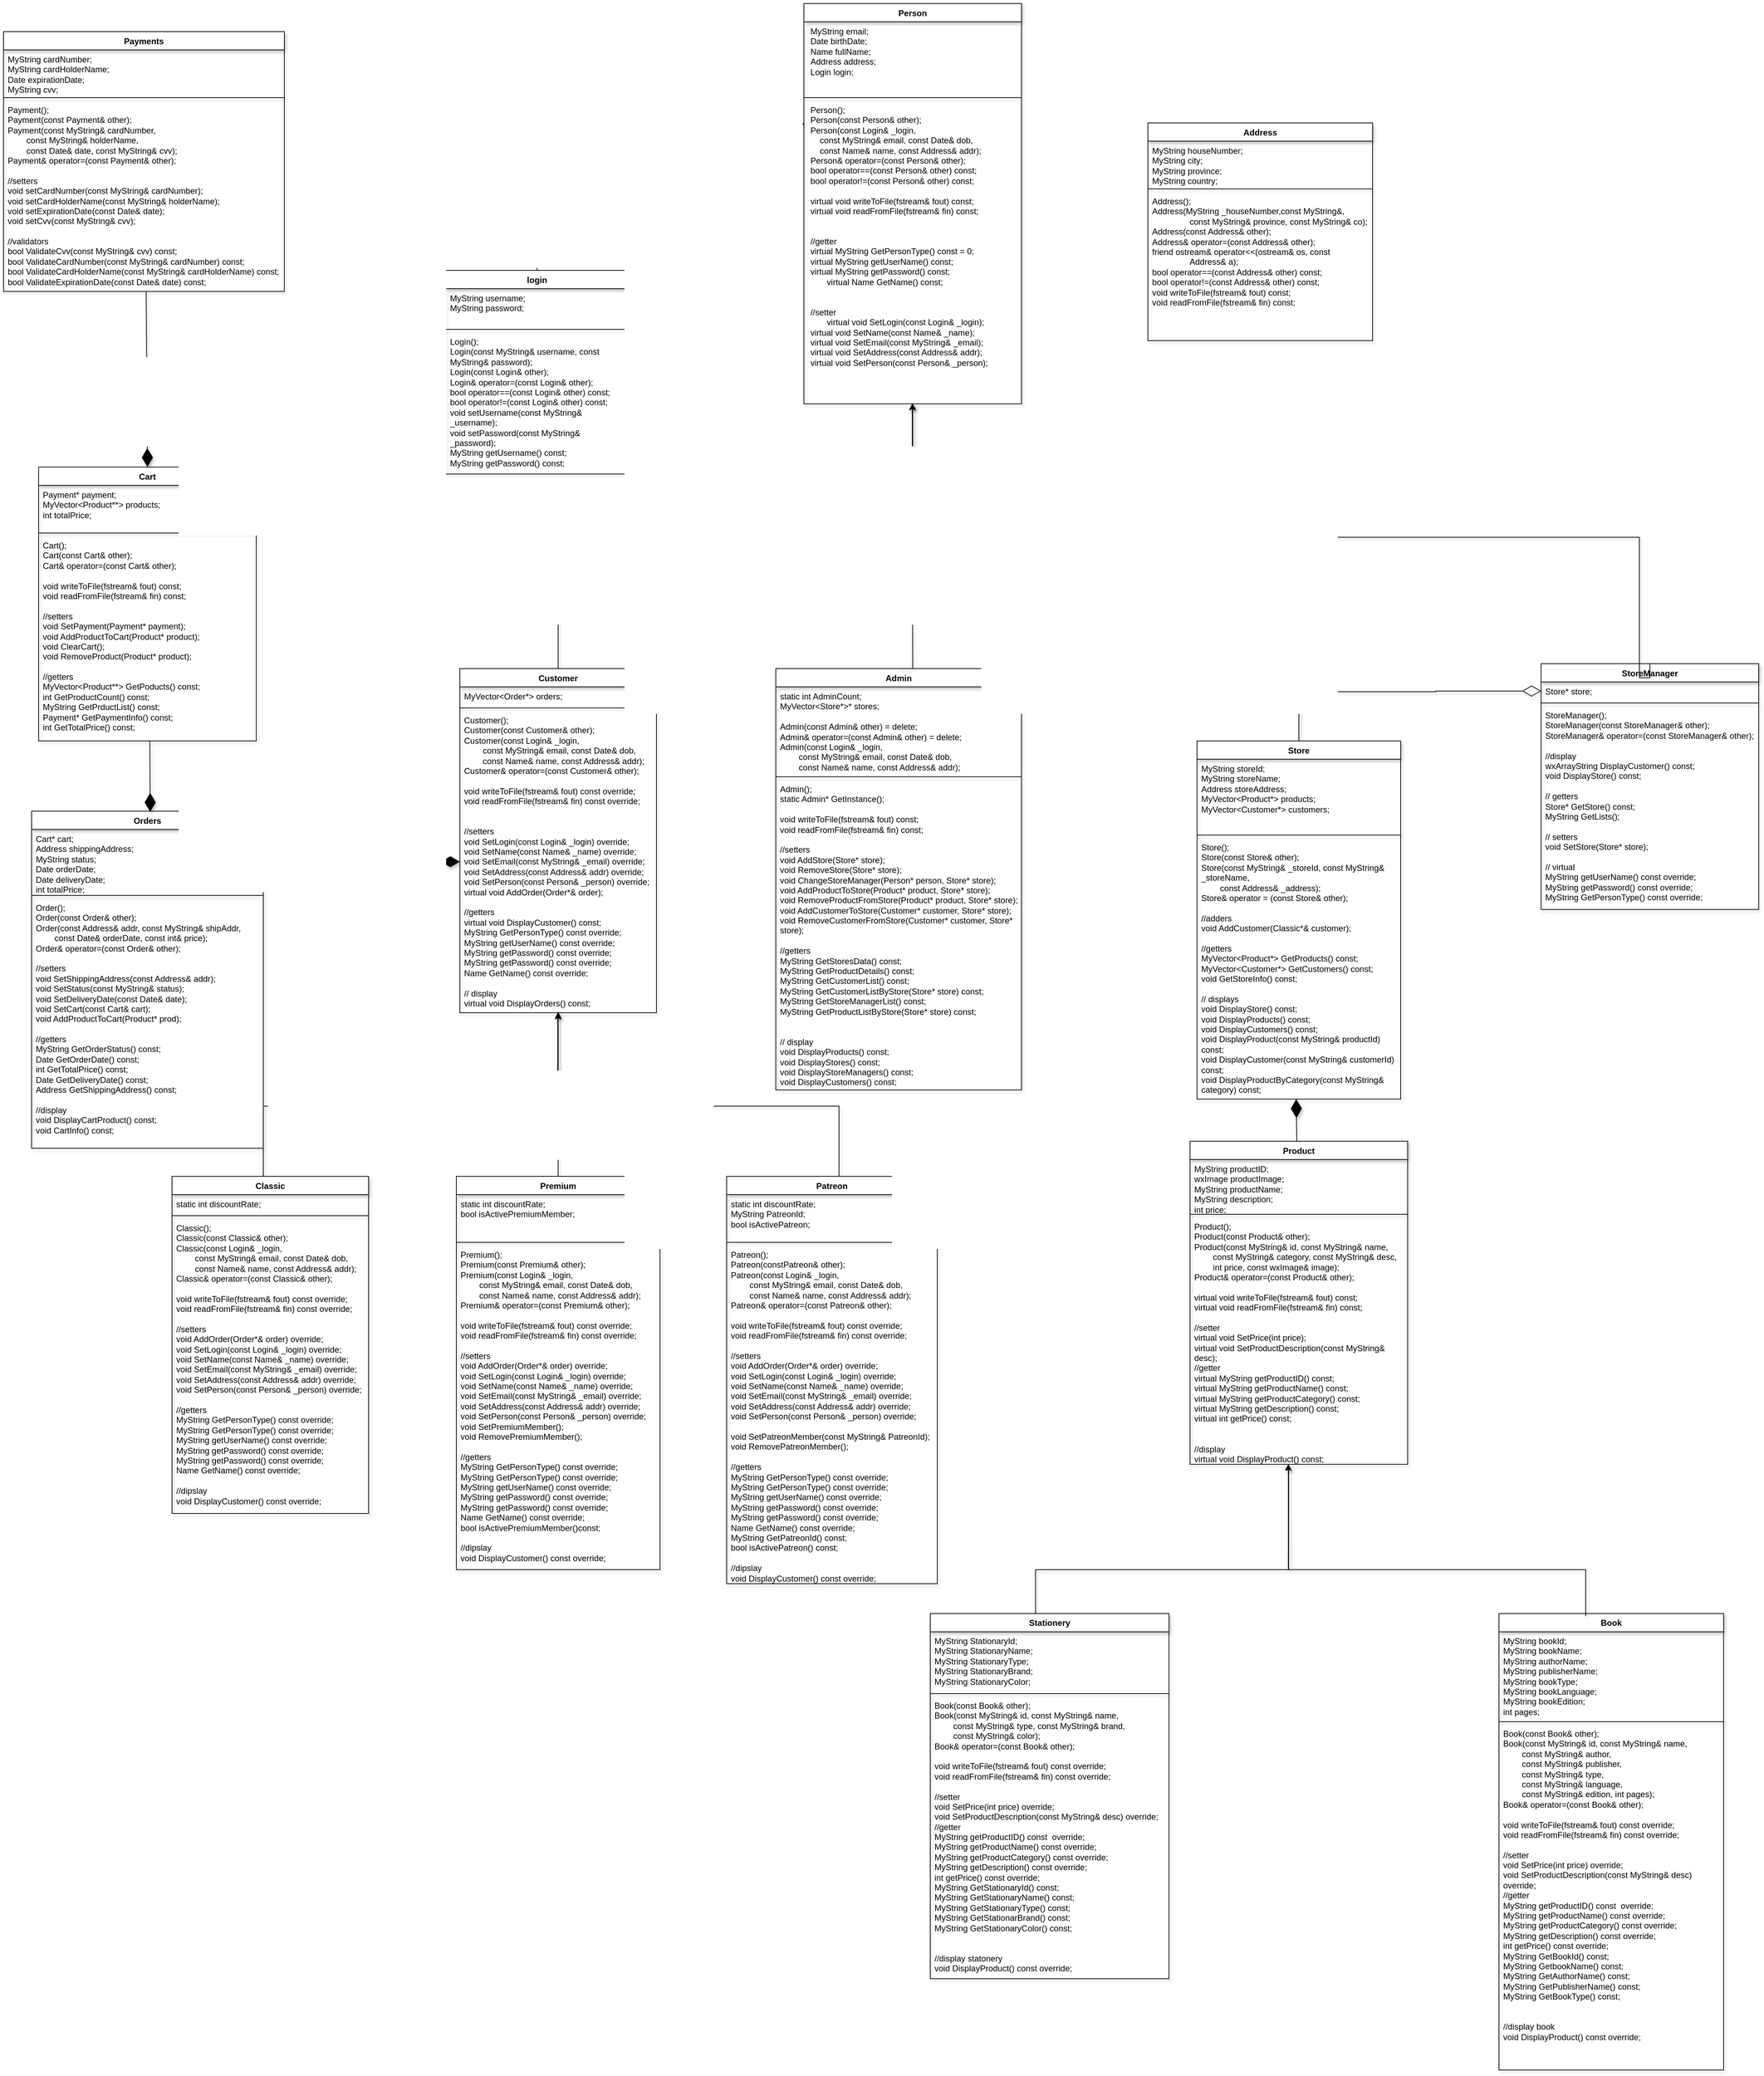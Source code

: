 <mxfile version="27.0.6" pages="5">
  <diagram name="UML" id="dMHlKdaOtdja2eyJQSr5">
    <mxGraphModel dx="6940" dy="4413" grid="1" gridSize="10" guides="1" tooltips="1" connect="1" arrows="1" fold="1" page="1" pageScale="1" pageWidth="850" pageHeight="1100" math="0" shadow="0">
      <root>
        <mxCell id="0" />
        <mxCell id="1" parent="0" />
        <mxCell id="u6VdcA_Jclahh7jJja-x-1" value="Product" style="swimlane;fontStyle=1;align=center;verticalAlign=top;childLayout=stackLayout;horizontal=1;startSize=26;horizontalStack=0;resizeParent=1;resizeParentMax=0;resizeLast=0;collapsible=1;marginBottom=0;whiteSpace=wrap;html=1;shadow=1;" parent="1" vertex="1">
          <mxGeometry x="20" y="640" width="310" height="460" as="geometry" />
        </mxCell>
        <mxCell id="u6VdcA_Jclahh7jJja-x-2" value="&lt;div&gt;MyString productID;&lt;/div&gt;&lt;div&gt;wxImage productImage;&lt;/div&gt;&lt;div&gt;MyString productName;&lt;/div&gt;&lt;div&gt;MyString description;&lt;/div&gt;&lt;div&gt;int price;&lt;/div&gt;" style="text;strokeColor=none;fillColor=none;align=left;verticalAlign=top;spacingLeft=4;spacingRight=4;overflow=hidden;rotatable=0;points=[[0,0.5],[1,0.5]];portConstraint=eastwest;whiteSpace=wrap;html=1;shadow=1;" parent="u6VdcA_Jclahh7jJja-x-1" vertex="1">
          <mxGeometry y="26" width="310" height="74" as="geometry" />
        </mxCell>
        <mxCell id="u6VdcA_Jclahh7jJja-x-3" value="" style="line;strokeWidth=1;fillColor=none;align=left;verticalAlign=middle;spacingTop=-1;spacingLeft=3;spacingRight=3;rotatable=0;labelPosition=right;points=[];portConstraint=eastwest;strokeColor=inherit;shadow=1;" parent="u6VdcA_Jclahh7jJja-x-1" vertex="1">
          <mxGeometry y="100" width="310" height="8" as="geometry" />
        </mxCell>
        <mxCell id="u6VdcA_Jclahh7jJja-x-4" value="&lt;div&gt;Product();&lt;/div&gt;&lt;div&gt;Product(const Product&amp;amp; other);&lt;/div&gt;&lt;div&gt;Product(const MyString&amp;amp; id, const MyString&amp;amp; name,&lt;/div&gt;&lt;div&gt;&lt;span style=&quot;white-space: normal;&quot;&gt;&lt;span style=&quot;white-space:pre&quot;&gt;&#x9;&lt;/span&gt;const MyString&amp;amp; category, const MyString&amp;amp; desc,&lt;/span&gt;&lt;/div&gt;&lt;div&gt;&lt;span style=&quot;white-space: normal;&quot;&gt;&lt;span style=&quot;white-space:pre&quot;&gt;&#x9;&lt;/span&gt;int price, const wxImage&amp;amp; image);&lt;/span&gt;&lt;/div&gt;&lt;div&gt;Product&amp;amp; operator=(const Product&amp;amp; other);&lt;/div&gt;&lt;div&gt;&lt;br&gt;&lt;/div&gt;&lt;div&gt;virtual void writeToFile(fstream&amp;amp; fout) const;&lt;/div&gt;&lt;div&gt;virtual void readFromFile(fstream&amp;amp; fin) const;&lt;/div&gt;&lt;div&gt;&lt;br&gt;&lt;/div&gt;&lt;div&gt;//setter&lt;/div&gt;&lt;div&gt;virtual void SetPrice(int price);&lt;/div&gt;&lt;div&gt;virtual void SetProductDescription(const MyString&amp;amp; desc);&lt;/div&gt;&lt;div&gt;//getter&lt;/div&gt;&lt;div&gt;virtual MyString getProductID() const;&lt;/div&gt;&lt;div&gt;virtual MyString getProductName() const;&lt;/div&gt;&lt;div&gt;virtual MyString getProductCategory() const;&lt;/div&gt;&lt;div&gt;virtual MyString getDescription() const;&lt;/div&gt;&lt;div&gt;virtual int getPrice() const;&lt;/div&gt;&lt;div&gt;&lt;br&gt;&lt;/div&gt;&lt;div&gt;&lt;br&gt;&lt;/div&gt;&lt;div&gt;//display&lt;/div&gt;&lt;div&gt;virtual void DisplayProduct() const;&lt;/div&gt;&lt;div&gt;&lt;br&gt;&lt;/div&gt;" style="text;strokeColor=none;fillColor=none;align=left;verticalAlign=top;spacingLeft=4;spacingRight=4;overflow=hidden;rotatable=0;points=[[0,0.5],[1,0.5]];portConstraint=eastwest;whiteSpace=wrap;html=1;shadow=1;" parent="u6VdcA_Jclahh7jJja-x-1" vertex="1">
          <mxGeometry y="108" width="310" height="352" as="geometry" />
        </mxCell>
        <mxCell id="u6VdcA_Jclahh7jJja-x-5" value="Book" style="swimlane;fontStyle=1;align=center;verticalAlign=top;childLayout=stackLayout;horizontal=1;startSize=26;horizontalStack=0;resizeParent=1;resizeParentMax=0;resizeLast=0;collapsible=1;marginBottom=0;whiteSpace=wrap;html=1;shadow=1;" parent="1" vertex="1">
          <mxGeometry x="460" y="1312.47" width="320" height="650" as="geometry" />
        </mxCell>
        <mxCell id="u6VdcA_Jclahh7jJja-x-6" value="&lt;div&gt;MyString bookId;&lt;/div&gt;&lt;div&gt;MyString bookName;&lt;/div&gt;&lt;div&gt;MyString authorName;&lt;/div&gt;&lt;div&gt;MyString publisherName;&lt;/div&gt;&lt;div&gt;MyString bookType;&lt;/div&gt;&lt;div&gt;MyString bookLanguage;&lt;/div&gt;&lt;div&gt;MyString bookEdition;&lt;/div&gt;&lt;div&gt;int pages;&lt;/div&gt;" style="text;strokeColor=none;fillColor=none;align=left;verticalAlign=top;spacingLeft=4;spacingRight=4;overflow=hidden;rotatable=0;points=[[0,0.5],[1,0.5]];portConstraint=eastwest;whiteSpace=wrap;html=1;shadow=1;" parent="u6VdcA_Jclahh7jJja-x-5" vertex="1">
          <mxGeometry y="26" width="320" height="124" as="geometry" />
        </mxCell>
        <mxCell id="u6VdcA_Jclahh7jJja-x-7" value="" style="line;strokeWidth=1;fillColor=none;align=left;verticalAlign=middle;spacingTop=-1;spacingLeft=3;spacingRight=3;rotatable=0;labelPosition=right;points=[];portConstraint=eastwest;strokeColor=inherit;shadow=1;" parent="u6VdcA_Jclahh7jJja-x-5" vertex="1">
          <mxGeometry y="150" width="320" height="8" as="geometry" />
        </mxCell>
        <mxCell id="u6VdcA_Jclahh7jJja-x-8" value="&lt;div&gt;&lt;div&gt;Book(const Book&amp;amp; other);&lt;/div&gt;&lt;div&gt;Book(const MyString&amp;amp; id, const MyString&amp;amp; name,&lt;/div&gt;&lt;div&gt;&lt;span style=&quot;white-space: normal;&quot;&gt;&lt;span style=&quot;white-space:pre&quot;&gt;&#x9;&lt;/span&gt;const MyString&amp;amp; author,&lt;/span&gt;&lt;/div&gt;&lt;div&gt;&lt;span style=&quot;white-space: normal;&quot;&gt;&lt;span style=&quot;white-space:pre&quot;&gt;&#x9;&lt;/span&gt;const MyString&amp;amp; publisher,&amp;nbsp;&lt;/span&gt;&lt;/div&gt;&lt;div&gt;&lt;span style=&quot;white-space: normal;&quot;&gt;&lt;span style=&quot;white-space:pre&quot;&gt;&#x9;&lt;/span&gt;const MyString&amp;amp; type,&lt;/span&gt;&lt;/div&gt;&lt;div&gt;&lt;span style=&quot;white-space: normal;&quot;&gt;&lt;span style=&quot;white-space:pre&quot;&gt;&#x9;&lt;/span&gt;const MyString&amp;amp; language,&amp;nbsp;&lt;/span&gt;&lt;/div&gt;&lt;div&gt;&lt;span style=&quot;white-space: normal;&quot;&gt;&lt;span style=&quot;white-space:pre&quot;&gt;&#x9;&lt;/span&gt;const MyString&amp;amp; edition, int pages);&lt;/span&gt;&lt;/div&gt;&lt;div&gt;Book&amp;amp; operator=(const Book&amp;amp; other);&lt;/div&gt;&lt;div&gt;&lt;br&gt;&lt;/div&gt;&lt;div&gt;void writeToFile(fstream&amp;amp; fout) const override;&lt;/div&gt;&lt;div&gt;void readFromFile(fstream&amp;amp; fin) const override;&lt;/div&gt;&lt;div&gt;&lt;br&gt;&lt;/div&gt;&lt;div&gt;//setter&lt;/div&gt;&lt;div&gt;void SetPrice(int price) override;&lt;/div&gt;&lt;div&gt;void SetProductDescription(const MyString&amp;amp; desc) override;&lt;/div&gt;&lt;div&gt;//getter&lt;/div&gt;&lt;div&gt;MyString getProductID() const&amp;nbsp; override;&lt;/div&gt;&lt;div&gt;MyString getProductName() const override;&lt;/div&gt;&lt;div&gt;MyString getProductCategory() const override;&lt;/div&gt;&lt;div&gt;MyString getDescription() const override;&lt;/div&gt;&lt;div&gt;int getPrice() const override;&lt;/div&gt;&lt;div&gt;MyString GetBookId() const;&lt;/div&gt;&lt;div&gt;MyString GetbookName() const;&lt;/div&gt;&lt;div&gt;MyString GetAuthorName() const;&lt;/div&gt;&lt;div&gt;MyString GetPublisherName() const;&lt;/div&gt;&lt;div&gt;MyString GetBookType() const;&lt;/div&gt;&lt;div&gt;&lt;br&gt;&lt;/div&gt;&lt;div&gt;&lt;br&gt;&lt;/div&gt;&lt;div&gt;//display book&lt;/div&gt;&lt;div&gt;void DisplayProduct() const override;&lt;/div&gt;&lt;div&gt;&lt;br&gt;&lt;/div&gt;&lt;div&gt;&lt;span style=&quot;white-space: pre; white-space: normal;&quot;&gt;&#x9;&lt;/span&gt;&lt;/div&gt;&lt;/div&gt;&lt;div&gt;&lt;span style=&quot;white-space: pre; white-space: normal;&quot;&gt;&#x9;&lt;/span&gt;&lt;/div&gt;" style="text;strokeColor=none;fillColor=none;align=left;verticalAlign=top;spacingLeft=4;spacingRight=4;overflow=hidden;rotatable=0;points=[[0,0.5],[1,0.5]];portConstraint=eastwest;whiteSpace=wrap;html=1;shadow=1;" parent="u6VdcA_Jclahh7jJja-x-5" vertex="1">
          <mxGeometry y="158" width="320" height="492" as="geometry" />
        </mxCell>
        <mxCell id="u6VdcA_Jclahh7jJja-x-9" value="Stationery&lt;span style=&quot;color: rgba(0, 0, 0, 0); font-family: monospace; font-size: 0px; font-weight: 400; text-align: start; text-wrap-mode: nowrap;&quot;&gt;%3CmxGraphModel%3E%3Croot%3E%3CmxCell%20id%3D%220%22%2F%3E%3CmxCell%20id%3D%221%22%20parent%3D%220%22%2F%3E%3CmxCell%20id%3D%222%22%20value%3D%22Product%22%20style%3D%22swimlane%3BfontStyle%3D1%3Balign%3Dcenter%3BverticalAlign%3Dtop%3BchildLayout%3DstackLayout%3Bhorizontal%3D1%3BstartSize%3D26%3BhorizontalStack%3D0%3BresizeParent%3D1%3BresizeParentMax%3D0%3BresizeLast%3D0%3Bcollapsible%3D1%3BmarginBottom%3D0%3BwhiteSpace%3Dwrap%3Bhtml%3D1%3B%22%20vertex%3D%221%22%20parent%3D%221%22%3E%3CmxGeometry%20x%3D%22130%22%20y%3D%22140%22%20width%3D%22160%22%20height%3D%2286%22%20as%3D%22geometry%22%2F%3E%3C%2FmxCell%3E%3CmxCell%20id%3D%223%22%20value%3D%22%2B%20field%3A%20type%22%20style%3D%22text%3BstrokeColor%3Dnone%3BfillColor%3Dnone%3Balign%3Dleft%3BverticalAlign%3Dtop%3BspacingLeft%3D4%3BspacingRight%3D4%3Boverflow%3Dhidden%3Brotatable%3D0%3Bpoints%3D%5B%5B0%2C0.5%5D%2C%5B1%2C0.5%5D%5D%3BportConstraint%3Deastwest%3BwhiteSpace%3Dwrap%3Bhtml%3D1%3B%22%20vertex%3D%221%22%20parent%3D%222%22%3E%3CmxGeometry%20y%3D%2226%22%20width%3D%22160%22%20height%3D%2226%22%20as%3D%22geometry%22%2F%3E%3C%2FmxCell%3E%3CmxCell%20id%3D%224%22%20value%3D%22%22%20style%3D%22line%3BstrokeWidth%3D1%3BfillColor%3Dnone%3Balign%3Dleft%3BverticalAlign%3Dmiddle%3BspacingTop%3D-1%3BspacingLeft%3D3%3BspacingRight%3D3%3Brotatable%3D0%3BlabelPosition%3Dright%3Bpoints%3D%5B%5D%3BportConstraint%3Deastwest%3BstrokeColor%3Dinherit%3B%22%20vertex%3D%221%22%20parent%3D%222%22%3E%3CmxGeometry%20y%3D%2252%22%20width%3D%22160%22%20height%3D%228%22%20as%3D%22geometry%22%2F%3E%3C%2FmxCell%3E%3CmxCell%20id%3D%225%22%20value%3D%22%2B%20method(type)%3A%20type%22%20style%3D%22text%3BstrokeColor%3Dnone%3BfillColor%3Dnone%3Balign%3Dleft%3BverticalAlign%3Dtop%3BspacingLeft%3D4%3BspacingRight%3D4%3Boverflow%3Dhidden%3Brotatable%3D0%3Bpoints%3D%5B%5B0%2C0.5%5D%2C%5B1%2C0.5%5D%5D%3BportConstraint%3Deastwest%3BwhiteSpace%3Dwrap%3Bhtml%3D1%3B%22%20vertex%3D%221%22%20parent%3D%222%22%3E%3CmxGeometry%20y%3D%2260%22%20width%3D%22160%22%20height%3D%2226%22%20as%3D%22geometry%22%2F%3E%3C%2FmxCell%3E%3C%2Froot%3E%3C%2FmxGraphModel%3E&lt;/span&gt;" style="swimlane;fontStyle=1;align=center;verticalAlign=top;childLayout=stackLayout;horizontal=1;startSize=26;horizontalStack=0;resizeParent=1;resizeParentMax=0;resizeLast=0;collapsible=1;marginBottom=0;whiteSpace=wrap;html=1;shadow=1;" parent="1" vertex="1">
          <mxGeometry x="-350" y="1312.47" width="340" height="520" as="geometry" />
        </mxCell>
        <mxCell id="u6VdcA_Jclahh7jJja-x-10" value="&lt;div&gt;MyString StationaryId;&lt;/div&gt;&lt;div&gt;MyString StationaryName;&lt;/div&gt;&lt;div&gt;MyString StationaryType;&lt;/div&gt;&lt;div&gt;MyString StationaryBrand;&lt;/div&gt;&lt;div&gt;MyString StationaryColor;&lt;/div&gt;" style="text;strokeColor=none;fillColor=none;align=left;verticalAlign=top;spacingLeft=4;spacingRight=4;overflow=hidden;rotatable=0;points=[[0,0.5],[1,0.5]];portConstraint=eastwest;whiteSpace=wrap;html=1;shadow=1;" parent="u6VdcA_Jclahh7jJja-x-9" vertex="1">
          <mxGeometry y="26" width="340" height="84" as="geometry" />
        </mxCell>
        <mxCell id="u6VdcA_Jclahh7jJja-x-11" value="" style="line;strokeWidth=1;fillColor=none;align=left;verticalAlign=middle;spacingTop=-1;spacingLeft=3;spacingRight=3;rotatable=0;labelPosition=right;points=[];portConstraint=eastwest;strokeColor=inherit;shadow=1;" parent="u6VdcA_Jclahh7jJja-x-9" vertex="1">
          <mxGeometry y="110" width="340" height="8" as="geometry" />
        </mxCell>
        <mxCell id="u6VdcA_Jclahh7jJja-x-12" value="&lt;div&gt;Book(const Book&amp;amp; other);&lt;/div&gt;&lt;div&gt;Book(const MyString&amp;amp; id, const MyString&amp;amp; name,&lt;span style=&quot;background-color: transparent; color: light-dark(rgb(0, 0, 0), rgb(255, 255, 255));&quot;&gt;&amp;nbsp;&lt;/span&gt;&lt;/div&gt;&lt;div&gt;&lt;span style=&quot;white-space: pre;&quot;&gt;&#x9;&lt;/span&gt;const MyString&amp;amp; type,&amp;nbsp;&lt;span style=&quot;background-color: transparent; color: light-dark(rgb(0, 0, 0), rgb(255, 255, 255));&quot;&gt;const MyString&amp;amp; brand,&amp;nbsp;&lt;/span&gt;&lt;/div&gt;&lt;div&gt;&lt;span style=&quot;white-space: pre;&quot;&gt;&#x9;&lt;/span&gt;const MyString&amp;amp; color);&lt;/div&gt;&lt;div&gt;Book&amp;amp; operator=(const Book&amp;amp; other);&lt;/div&gt;&lt;div&gt;&lt;br&gt;&lt;/div&gt;&lt;div&gt;void writeToFile(fstream&amp;amp; fout) const override;&lt;/div&gt;&lt;div&gt;void readFromFile(fstream&amp;amp; fin) const override;&lt;/div&gt;&lt;div&gt;&lt;br&gt;&lt;/div&gt;&lt;div&gt;//setter&lt;/div&gt;&lt;div&gt;void SetPrice(int price) override;&lt;/div&gt;&lt;div&gt;void SetProductDescription(const MyString&amp;amp; desc) override;&lt;/div&gt;&lt;div&gt;//getter&lt;/div&gt;&lt;div&gt;MyString getProductID() const&amp;nbsp; override;&lt;/div&gt;&lt;div&gt;MyString getProductName() const override;&lt;/div&gt;&lt;div&gt;MyString getProductCategory() const override;&lt;/div&gt;&lt;div&gt;MyString getDescription() const override;&lt;/div&gt;&lt;div&gt;int getPrice() const override;&lt;/div&gt;&lt;div&gt;MyString GetStationaryId() const;&lt;/div&gt;&lt;div&gt;MyString GetStationaryName() const;&lt;/div&gt;&lt;div&gt;MyString GetStationaryType() const;&lt;/div&gt;&lt;div&gt;MyString GetStationarBrand() const;&lt;/div&gt;&lt;div&gt;MyString GetStationaryColor() const;&lt;/div&gt;&lt;div&gt;&lt;br&gt;&lt;/div&gt;&lt;div&gt;&lt;br&gt;&lt;/div&gt;&lt;div&gt;//display statonery&lt;/div&gt;&lt;div&gt;void DisplayProduct() const override;&lt;/div&gt;&lt;div&gt;&lt;br&gt;&lt;/div&gt;" style="text;strokeColor=none;fillColor=none;align=left;verticalAlign=top;spacingLeft=4;spacingRight=4;overflow=hidden;rotatable=0;points=[[0,0.5],[1,0.5]];portConstraint=eastwest;whiteSpace=wrap;html=1;shadow=1;" parent="u6VdcA_Jclahh7jJja-x-9" vertex="1">
          <mxGeometry y="118" width="340" height="402" as="geometry" />
        </mxCell>
        <mxCell id="u6VdcA_Jclahh7jJja-x-21" value="Store" style="swimlane;fontStyle=1;align=center;verticalAlign=top;childLayout=stackLayout;horizontal=1;startSize=26;horizontalStack=0;resizeParent=1;resizeParentMax=0;resizeLast=0;collapsible=1;marginBottom=0;whiteSpace=wrap;html=1;shadow=1;" parent="1" vertex="1">
          <mxGeometry x="30" y="70" width="290" height="510" as="geometry" />
        </mxCell>
        <mxCell id="u6VdcA_Jclahh7jJja-x-22" value="&lt;div&gt;MyString storeId;&lt;/div&gt;&lt;div&gt;MyString storeName;&lt;/div&gt;&lt;div&gt;Address storeAddress;&lt;/div&gt;&lt;div&gt;MyVector&amp;lt;Product*&amp;gt; products;&lt;/div&gt;&lt;div&gt;MyVector&amp;lt;Customer*&amp;gt; customers;&lt;/div&gt;" style="text;strokeColor=none;fillColor=none;align=left;verticalAlign=top;spacingLeft=4;spacingRight=4;overflow=hidden;rotatable=0;points=[[0,0.5],[1,0.5]];portConstraint=eastwest;whiteSpace=wrap;html=1;shadow=1;" parent="u6VdcA_Jclahh7jJja-x-21" vertex="1">
          <mxGeometry y="26" width="290" height="104" as="geometry" />
        </mxCell>
        <mxCell id="u6VdcA_Jclahh7jJja-x-23" value="" style="line;strokeWidth=1;fillColor=none;align=left;verticalAlign=middle;spacingTop=-1;spacingLeft=3;spacingRight=3;rotatable=0;labelPosition=right;points=[];portConstraint=eastwest;strokeColor=inherit;shadow=1;" parent="u6VdcA_Jclahh7jJja-x-21" vertex="1">
          <mxGeometry y="130" width="290" height="8" as="geometry" />
        </mxCell>
        <mxCell id="u6VdcA_Jclahh7jJja-x-24" value="&lt;div&gt;Store();&lt;/div&gt;&lt;div&gt;Store(const Store&amp;amp; other);&lt;/div&gt;&lt;div&gt;Store(const MyString&amp;amp; _storeId, const MyString&amp;amp; _storeName,&lt;/div&gt;&lt;div&gt;&lt;span style=&quot;white-space: normal;&quot;&gt;&lt;span style=&quot;white-space:pre&quot;&gt;&#x9;&lt;/span&gt;const Address&amp;amp; _address);&lt;/span&gt;&lt;/div&gt;&lt;div&gt;Store&amp;amp; operator = (const Store&amp;amp; other);&lt;/div&gt;&lt;div&gt;&lt;br&gt;&lt;/div&gt;&lt;div&gt;//adders&lt;/div&gt;&lt;div&gt;void AddCustomer(Classic*&amp;amp; customer);&lt;/div&gt;&lt;div&gt;&lt;br&gt;&lt;/div&gt;&lt;div&gt;//getters&lt;/div&gt;&lt;div&gt;MyVector&amp;lt;Product*&amp;gt; GetProducts() const;&lt;/div&gt;&lt;div&gt;MyVector&amp;lt;Customer*&amp;gt; GetCustomers() const;&lt;/div&gt;&lt;div&gt;void GetStoreInfo() const;&lt;/div&gt;&lt;div&gt;&lt;br&gt;&lt;/div&gt;&lt;div&gt;// displays&lt;/div&gt;&lt;div&gt;void DisplayStore() const;&lt;/div&gt;&lt;div&gt;void DisplayProducts() const;&lt;/div&gt;&lt;div&gt;void DisplayCustomers() const;&lt;/div&gt;&lt;div&gt;void DisplayProduct(const MyString&amp;amp; productId) const;&lt;/div&gt;&lt;div&gt;void DisplayCustomer(const MyString&amp;amp; customerId) const;&lt;/div&gt;&lt;div&gt;void DisplayProductByCategory(const MyString&amp;amp; category) const;&lt;/div&gt;&lt;div&gt;&lt;br&gt;&lt;/div&gt;" style="text;strokeColor=none;fillColor=none;align=left;verticalAlign=top;spacingLeft=4;spacingRight=4;overflow=hidden;rotatable=0;points=[[0,0.5],[1,0.5]];portConstraint=eastwest;whiteSpace=wrap;html=1;shadow=1;" parent="u6VdcA_Jclahh7jJja-x-21" vertex="1">
          <mxGeometry y="138" width="290" height="372" as="geometry" />
        </mxCell>
        <mxCell id="u6VdcA_Jclahh7jJja-x-25" value="Payments" style="swimlane;fontStyle=1;align=center;verticalAlign=top;childLayout=stackLayout;horizontal=1;startSize=26;horizontalStack=0;resizeParent=1;resizeParentMax=0;resizeLast=0;collapsible=1;marginBottom=0;whiteSpace=wrap;html=1;shadow=1;" parent="1" vertex="1">
          <mxGeometry x="-1670" y="-940" width="400" height="370" as="geometry" />
        </mxCell>
        <mxCell id="u6VdcA_Jclahh7jJja-x-26" value="&lt;div&gt;MyString cardNumber;&lt;/div&gt;&lt;div&gt;MyString cardHolderName;&lt;/div&gt;&lt;div&gt;&lt;span style=&quot;background-color: transparent; color: light-dark(rgb(0, 0, 0), rgb(255, 255, 255));&quot;&gt;Date expirationDate;&lt;/span&gt;&lt;/div&gt;&lt;div&gt;MyString cvv;&lt;/div&gt;" style="text;strokeColor=none;fillColor=none;align=left;verticalAlign=top;spacingLeft=4;spacingRight=4;overflow=hidden;rotatable=0;points=[[0,0.5],[1,0.5]];portConstraint=eastwest;whiteSpace=wrap;html=1;shadow=1;" parent="u6VdcA_Jclahh7jJja-x-25" vertex="1">
          <mxGeometry y="26" width="400" height="64" as="geometry" />
        </mxCell>
        <mxCell id="u6VdcA_Jclahh7jJja-x-27" value="" style="line;strokeWidth=1;fillColor=none;align=left;verticalAlign=middle;spacingTop=-1;spacingLeft=3;spacingRight=3;rotatable=0;labelPosition=right;points=[];portConstraint=eastwest;strokeColor=inherit;shadow=1;" parent="u6VdcA_Jclahh7jJja-x-25" vertex="1">
          <mxGeometry y="90" width="400" height="8" as="geometry" />
        </mxCell>
        <mxCell id="u6VdcA_Jclahh7jJja-x-28" value="&lt;div&gt;Payment();&lt;/div&gt;&lt;div&gt;Payment(const Payment&amp;amp; other);&lt;/div&gt;&lt;div&gt;Payment(const MyString&amp;amp; cardNumber,&lt;/div&gt;&lt;div&gt;&lt;span style=&quot;white-space: normal;&quot;&gt;&lt;span style=&quot;white-space:pre&quot;&gt;&#x9;&lt;/span&gt;const MyString&amp;amp; holderName,&lt;/span&gt;&lt;/div&gt;&lt;div&gt;&lt;span style=&quot;white-space: normal;&quot;&gt;&lt;span style=&quot;white-space:pre&quot;&gt;&#x9;&lt;/span&gt;const Date&amp;amp; date, const MyString&amp;amp; cvv);&lt;/span&gt;&lt;/div&gt;&lt;div&gt;Payment&amp;amp; operator=(const Payment&amp;amp; other);&lt;/div&gt;&lt;div&gt;&lt;br&gt;&lt;/div&gt;&lt;div&gt;//setters&lt;/div&gt;&lt;div&gt;void setCardNumber(const MyString&amp;amp; cardNumber);&lt;/div&gt;&lt;div&gt;void setCardHolderName(const MyString&amp;amp; holderName);&lt;/div&gt;&lt;div&gt;void setExpirationDate(const Date&amp;amp; date);&lt;/div&gt;&lt;div&gt;void setCvv(const MyString&amp;amp; cvv);&lt;/div&gt;&lt;div&gt;&lt;br&gt;&lt;/div&gt;&lt;div&gt;//validators&lt;/div&gt;&lt;div&gt;bool ValidateCvv(const MyString&amp;amp; cvv) const;&lt;/div&gt;&lt;div&gt;bool ValidateCardNumber(const MyString&amp;amp; cardNumber) const;&lt;/div&gt;&lt;div&gt;bool ValidateCardHolderName(const MyString&amp;amp; cardHolderName) const;&lt;/div&gt;&lt;div&gt;bool ValidateExpirationDate(const Date&amp;amp; date) const;&lt;/div&gt;&lt;div&gt;&lt;br&gt;&lt;/div&gt;" style="text;strokeColor=none;fillColor=none;align=left;verticalAlign=top;spacingLeft=4;spacingRight=4;overflow=hidden;rotatable=0;points=[[0,0.5],[1,0.5]];portConstraint=eastwest;whiteSpace=wrap;html=1;shadow=1;" parent="u6VdcA_Jclahh7jJja-x-25" vertex="1">
          <mxGeometry y="98" width="400" height="272" as="geometry" />
        </mxCell>
        <mxCell id="u6VdcA_Jclahh7jJja-x-29" value="Cart" style="swimlane;fontStyle=1;align=center;verticalAlign=top;childLayout=stackLayout;horizontal=1;startSize=26;horizontalStack=0;resizeParent=1;resizeParentMax=0;resizeLast=0;collapsible=1;marginBottom=0;whiteSpace=wrap;html=1;shadow=1;" parent="1" vertex="1">
          <mxGeometry x="-1620" y="-320" width="310" height="390" as="geometry" />
        </mxCell>
        <mxCell id="u6VdcA_Jclahh7jJja-x-30" value="&lt;div&gt;Payment* payment;&lt;/div&gt;&lt;div&gt;MyVector&amp;lt;Product**&amp;gt; products;&lt;/div&gt;&lt;div&gt;int totalPrice;&lt;/div&gt;" style="text;strokeColor=none;fillColor=none;align=left;verticalAlign=top;spacingLeft=4;spacingRight=4;overflow=hidden;rotatable=0;points=[[0,0.5],[1,0.5]];portConstraint=eastwest;whiteSpace=wrap;html=1;shadow=1;" parent="u6VdcA_Jclahh7jJja-x-29" vertex="1">
          <mxGeometry y="26" width="310" height="64" as="geometry" />
        </mxCell>
        <mxCell id="u6VdcA_Jclahh7jJja-x-31" value="" style="line;strokeWidth=1;fillColor=none;align=left;verticalAlign=middle;spacingTop=-1;spacingLeft=3;spacingRight=3;rotatable=0;labelPosition=right;points=[];portConstraint=eastwest;strokeColor=inherit;shadow=1;" parent="u6VdcA_Jclahh7jJja-x-29" vertex="1">
          <mxGeometry y="90" width="310" height="8" as="geometry" />
        </mxCell>
        <mxCell id="u6VdcA_Jclahh7jJja-x-32" value="&lt;div&gt;Cart();&lt;/div&gt;&lt;div&gt;Cart(const Cart&amp;amp; other);&lt;/div&gt;&lt;div&gt;Cart&amp;amp; operator=(const Cart&amp;amp; other);&lt;/div&gt;&lt;div&gt;&lt;br&gt;&lt;/div&gt;&lt;div&gt;void writeToFile(fstream&amp;amp; fout) const;&lt;/div&gt;&lt;div&gt;void readFromFile(fstream&amp;amp; fin) const;&lt;/div&gt;&lt;div&gt;&lt;br&gt;&lt;/div&gt;&lt;div&gt;//setters&lt;/div&gt;&lt;div&gt;void SetPayment(Payment* payment);&lt;/div&gt;&lt;div&gt;void AddProductToCart(Product* product);&lt;/div&gt;&lt;div&gt;void ClearCart();&lt;/div&gt;&lt;div&gt;void RemoveProduct(Product* product);&lt;/div&gt;&lt;div&gt;&lt;br&gt;&lt;/div&gt;&lt;div&gt;//getters&lt;/div&gt;&lt;div&gt;MyVector&amp;lt;Product**&amp;gt; GetPoducts() const;&lt;/div&gt;&lt;div&gt;int GetProductCount() const;&lt;/div&gt;&lt;div&gt;MyString GetPrductList() const;&lt;/div&gt;&lt;div&gt;Payment* GetPaymentInfo() const;&lt;/div&gt;&lt;div&gt;int GetTotalPrice() const;&lt;/div&gt;&lt;div&gt;&lt;br&gt;&lt;/div&gt;&lt;div&gt;// display&lt;/div&gt;&lt;div&gt;void DisplayProducts()const;&lt;/div&gt;&lt;div&gt;&lt;br&gt;&lt;/div&gt;" style="text;strokeColor=none;fillColor=none;align=left;verticalAlign=top;spacingLeft=4;spacingRight=4;overflow=hidden;rotatable=0;points=[[0,0.5],[1,0.5]];portConstraint=eastwest;whiteSpace=wrap;html=1;shadow=1;" parent="u6VdcA_Jclahh7jJja-x-29" vertex="1">
          <mxGeometry y="98" width="310" height="292" as="geometry" />
        </mxCell>
        <mxCell id="2zpSPTTymmYjv9XoNvJQ-16" style="edgeStyle=orthogonalEdgeStyle;rounded=0;orthogonalLoop=1;jettySize=auto;html=1;entryX=0.498;entryY=1;entryDx=0;entryDy=0;entryPerimeter=0;shadow=1;" parent="1" source="u6VdcA_Jclahh7jJja-x-33" target="u6VdcA_Jclahh7jJja-x-60" edge="1">
          <mxGeometry relative="1" as="geometry">
            <mxPoint x="-640" y="-140" as="targetPoint" />
            <Array as="points">
              <mxPoint x="-880" y="-220" />
              <mxPoint x="-376" y="-220" />
            </Array>
          </mxGeometry>
        </mxCell>
        <mxCell id="u6VdcA_Jclahh7jJja-x-33" value="Customer&lt;span style=&quot;color: rgba(0, 0, 0, 0); font-family: monospace; font-size: 0px; font-weight: 400; text-align: start; text-wrap-mode: nowrap;&quot;&gt;%3CmxGraphModel%3E%3Croot%3E%3CmxCell%20id%3D%220%22%2F%3E%3CmxCell%20id%3D%221%22%20parent%3D%220%22%2F%3E%3CmxCell%20id%3D%222%22%20value%3D%22Product%22%20style%3D%22swimlane%3BfontStyle%3D1%3Balign%3Dcenter%3BverticalAlign%3Dtop%3BchildLayout%3DstackLayout%3Bhorizontal%3D1%3BstartSize%3D26%3BhorizontalStack%3D0%3BresizeParent%3D1%3BresizeParentMax%3D0%3BresizeLast%3D0%3Bcollapsible%3D1%3BmarginBottom%3D0%3BwhiteSpace%3Dwrap%3Bhtml%3D1%3B%22%20vertex%3D%221%22%20parent%3D%221%22%3E%3CmxGeometry%20x%3D%22130%22%20y%3D%22140%22%20width%3D%22160%22%20height%3D%2286%22%20as%3D%22geometry%22%2F%3E%3C%2FmxCell%3E%3CmxCell%20id%3D%223%22%20value%3D%22%2B%20field%3A%20type%22%20style%3D%22text%3BstrokeColor%3Dnone%3BfillColor%3Dnone%3Balign%3Dleft%3BverticalAlign%3Dtop%3BspacingLeft%3D4%3BspacingRight%3D4%3Boverflow%3Dhidden%3Brotatable%3D0%3Bpoints%3D%5B%5B0%2C0.5%5D%2C%5B1%2C0.5%5D%5D%3BportConstraint%3Deastwest%3BwhiteSpace%3Dwrap%3Bhtml%3D1%3B%22%20vertex%3D%221%22%20parent%3D%222%22%3E%3CmxGeometry%20y%3D%2226%22%20width%3D%22160%22%20height%3D%2226%22%20as%3D%22geometry%22%2F%3E%3C%2FmxCell%3E%3CmxCell%20id%3D%224%22%20value%3D%22%22%20style%3D%22line%3BstrokeWidth%3D1%3BfillColor%3Dnone%3Balign%3Dleft%3BverticalAlign%3Dmiddle%3BspacingTop%3D-1%3BspacingLeft%3D3%3BspacingRight%3D3%3Brotatable%3D0%3BlabelPosition%3Dright%3Bpoints%3D%5B%5D%3BportConstraint%3Deastwest%3BstrokeColor%3Dinherit%3B%22%20vertex%3D%221%22%20parent%3D%222%22%3E%3CmxGeometry%20y%3D%2252%22%20width%3D%22160%22%20height%3D%228%22%20as%3D%22geometry%22%2F%3E%3C%2FmxCell%3E%3CmxCell%20id%3D%225%22%20value%3D%22%2B%20method(type)%3A%20type%22%20style%3D%22text%3BstrokeColor%3Dnone%3BfillColor%3Dnone%3Balign%3Dleft%3BverticalAlign%3Dtop%3BspacingLeft%3D4%3BspacingRight%3D4%3Boverflow%3Dhidden%3Brotatable%3D0%3Bpoints%3D%5B%5B0%2C0.5%5D%2C%5B1%2C0.5%5D%5D%3BportConstraint%3Deastwest%3BwhiteSpace%3Dwrap%3Bhtml%3D1%3B%22%20vertex%3D%221%22%20parent%3D%222%22%3E%3CmxGeometry%20y%3D%2260%22%20width%3D%22160%22%20height%3D%2226%22%20as%3D%22geometry%22%2F%3E%3C%2FmxCell%3E%3C%2Froot%3E%3C%2FmxGraphModel%3E&lt;/span&gt;" style="swimlane;fontStyle=1;align=center;verticalAlign=top;childLayout=stackLayout;horizontal=1;startSize=26;horizontalStack=0;resizeParent=1;resizeParentMax=0;resizeLast=0;collapsible=1;marginBottom=0;whiteSpace=wrap;html=1;shadow=1;" parent="1" vertex="1">
          <mxGeometry x="-1020" y="-33" width="280" height="490" as="geometry" />
        </mxCell>
        <mxCell id="u6VdcA_Jclahh7jJja-x-34" value="MyVector&amp;lt;Order*&amp;gt; orders;" style="text;strokeColor=none;fillColor=none;align=left;verticalAlign=top;spacingLeft=4;spacingRight=4;overflow=hidden;rotatable=0;points=[[0,0.5],[1,0.5]];portConstraint=eastwest;whiteSpace=wrap;html=1;shadow=1;" parent="u6VdcA_Jclahh7jJja-x-33" vertex="1">
          <mxGeometry y="26" width="280" height="26" as="geometry" />
        </mxCell>
        <mxCell id="u6VdcA_Jclahh7jJja-x-35" value="" style="line;strokeWidth=1;fillColor=none;align=left;verticalAlign=middle;spacingTop=-1;spacingLeft=3;spacingRight=3;rotatable=0;labelPosition=right;points=[];portConstraint=eastwest;strokeColor=inherit;shadow=1;" parent="u6VdcA_Jclahh7jJja-x-33" vertex="1">
          <mxGeometry y="52" width="280" height="8" as="geometry" />
        </mxCell>
        <mxCell id="u6VdcA_Jclahh7jJja-x-36" value="&lt;div&gt;Customer();&lt;/div&gt;&lt;div&gt;Customer(const Customer&amp;amp; other);&lt;/div&gt;&lt;div&gt;Customer(const Login&amp;amp; _login,&amp;nbsp;&lt;/div&gt;&lt;div&gt;&lt;span style=&quot;white-space: normal;&quot;&gt;&lt;span style=&quot;white-space:pre&quot;&gt;&#x9;&lt;/span&gt;const MyString&amp;amp; email, const Date&amp;amp; dob,&amp;nbsp;&lt;/span&gt;&lt;/div&gt;&lt;div&gt;&lt;span style=&quot;white-space: normal;&quot;&gt;&lt;span style=&quot;white-space:pre&quot;&gt;&#x9;&lt;/span&gt;const Name&amp;amp; name, const Address&amp;amp; addr);&lt;/span&gt;&lt;/div&gt;&lt;div&gt;Customer&amp;amp; operator=(const Customer&amp;amp; other);&lt;/div&gt;&lt;div&gt;&lt;br&gt;&lt;/div&gt;&lt;div&gt;void writeToFile(fstream&amp;amp; fout) const override;&lt;/div&gt;&lt;div&gt;void readFromFile(fstream&amp;amp; fin) const override;&lt;/div&gt;&lt;div&gt;&lt;br&gt;&lt;/div&gt;&lt;div&gt;&lt;br&gt;&lt;/div&gt;&lt;div&gt;//setters&lt;/div&gt;&lt;div&gt;void SetLogin(const Login&amp;amp; _login) override;&lt;/div&gt;&lt;div&gt;void SetName(const Name&amp;amp; _name) override;&lt;/div&gt;&lt;div&gt;void SetEmail(const MyString&amp;amp; _email) override;&lt;/div&gt;&lt;div&gt;void SetAddress(const Address&amp;amp; addr) override;&lt;/div&gt;&lt;div&gt;void SetPerson(const Person&amp;amp; _person) override;&lt;/div&gt;&lt;div&gt;virtual void AddOrder(Order*&amp;amp; order);&lt;/div&gt;&lt;div&gt;&lt;br&gt;&lt;/div&gt;&lt;div&gt;//getters&lt;/div&gt;&lt;div&gt;virtual void DisplayCustomer() const;&lt;/div&gt;&lt;div&gt;MyString GetPersonType() const override;&lt;/div&gt;&lt;div&gt;MyString getUserName() const override;&lt;/div&gt;&lt;div&gt;MyString getPassword() const override;&lt;/div&gt;&lt;div&gt;MyString getPassword() const override;&lt;/div&gt;&lt;div&gt;Name GetName() const override;&lt;/div&gt;&lt;div&gt;&lt;br&gt;&lt;/div&gt;&lt;div&gt;// display&lt;/div&gt;&lt;div&gt;virtual void DisplayOrders() const;&lt;/div&gt;&lt;div&gt;&lt;br&gt;&lt;/div&gt;" style="text;strokeColor=none;fillColor=none;align=left;verticalAlign=top;spacingLeft=4;spacingRight=4;overflow=hidden;rotatable=0;points=[[0,0.5],[1,0.5]];portConstraint=eastwest;whiteSpace=wrap;html=1;shadow=1;" parent="u6VdcA_Jclahh7jJja-x-33" vertex="1">
          <mxGeometry y="60" width="280" height="430" as="geometry" />
        </mxCell>
        <mxCell id="u6VdcA_Jclahh7jJja-x-37" value="Premium" style="swimlane;fontStyle=1;align=center;verticalAlign=top;childLayout=stackLayout;horizontal=1;startSize=26;horizontalStack=0;resizeParent=1;resizeParentMax=0;resizeLast=0;collapsible=1;marginBottom=0;whiteSpace=wrap;html=1;shadow=1;" parent="1" vertex="1">
          <mxGeometry x="-1025" y="690" width="290" height="560" as="geometry" />
        </mxCell>
        <mxCell id="u6VdcA_Jclahh7jJja-x-38" value="&lt;div&gt;static int discountRate;&lt;/div&gt;&lt;div&gt;bool isActivePremiumMember;&lt;/div&gt;" style="text;strokeColor=none;fillColor=none;align=left;verticalAlign=top;spacingLeft=4;spacingRight=4;overflow=hidden;rotatable=0;points=[[0,0.5],[1,0.5]];portConstraint=eastwest;whiteSpace=wrap;html=1;shadow=1;" parent="u6VdcA_Jclahh7jJja-x-37" vertex="1">
          <mxGeometry y="26" width="290" height="64" as="geometry" />
        </mxCell>
        <mxCell id="u6VdcA_Jclahh7jJja-x-39" value="" style="line;strokeWidth=1;fillColor=none;align=left;verticalAlign=middle;spacingTop=-1;spacingLeft=3;spacingRight=3;rotatable=0;labelPosition=right;points=[];portConstraint=eastwest;strokeColor=inherit;shadow=1;" parent="u6VdcA_Jclahh7jJja-x-37" vertex="1">
          <mxGeometry y="90" width="290" height="8" as="geometry" />
        </mxCell>
        <mxCell id="u6VdcA_Jclahh7jJja-x-40" value="&lt;div&gt;Premium();&lt;/div&gt;&lt;div&gt;Premium(const Premium&amp;amp; other);&lt;/div&gt;&lt;div&gt;Premium(const Login&amp;amp; _login,&lt;/div&gt;&lt;div&gt;&lt;span style=&quot;white-space: normal;&quot;&gt;&lt;span style=&quot;white-space:pre&quot;&gt;&#x9;&lt;/span&gt;const MyString&amp;amp; email, const Date&amp;amp; dob,&lt;/span&gt;&lt;/div&gt;&lt;div&gt;&lt;span style=&quot;white-space: normal;&quot;&gt;&lt;span style=&quot;white-space:pre&quot;&gt;&#x9;&lt;/span&gt;const Name&amp;amp; name, const Address&amp;amp; addr);&lt;/span&gt;&lt;/div&gt;&lt;div&gt;Premium&amp;amp; operator=(const Premium&amp;amp; other);&lt;/div&gt;&lt;div&gt;&lt;br&gt;&lt;/div&gt;&lt;div&gt;void writeToFile(fstream&amp;amp; fout) const override;&lt;/div&gt;&lt;div&gt;void readFromFile(fstream&amp;amp; fin) const override;&lt;/div&gt;&lt;div&gt;&lt;br&gt;&lt;/div&gt;&lt;div&gt;//setters&lt;/div&gt;&lt;div&gt;void AddOrder(Order*&amp;amp; order) override;&lt;/div&gt;&lt;div&gt;void SetLogin(const Login&amp;amp; _login) override;&lt;/div&gt;&lt;div&gt;void SetName(const Name&amp;amp; _name) override;&lt;/div&gt;&lt;div&gt;void SetEmail(const MyString&amp;amp; _email) override;&lt;/div&gt;&lt;div&gt;void SetAddress(const Address&amp;amp; addr) override;&lt;/div&gt;&lt;div&gt;void SetPerson(const Person&amp;amp; _person) override;&lt;/div&gt;&lt;div&gt;void SetPremiumMember();&lt;/div&gt;&lt;div&gt;void RemovePremiumMember();&lt;/div&gt;&lt;div&gt;&lt;br&gt;&lt;/div&gt;&lt;div&gt;//getters&lt;/div&gt;&lt;div&gt;MyString GetPersonType() const override;&lt;/div&gt;&lt;div&gt;MyString GetPersonType() const override;&lt;/div&gt;&lt;div&gt;MyString getUserName() const override;&lt;/div&gt;&lt;div&gt;MyString getPassword() const override;&lt;/div&gt;&lt;div&gt;MyString getPassword() const override;&lt;/div&gt;&lt;div&gt;Name GetName() const override;&lt;/div&gt;&lt;div&gt;bool isActivePremiumMember()const;&lt;/div&gt;&lt;div&gt;&lt;br&gt;&lt;/div&gt;&lt;div&gt;//dipslay&lt;/div&gt;&lt;div&gt;void DisplayCustomer() const override;&lt;/div&gt;" style="text;strokeColor=none;fillColor=none;align=left;verticalAlign=top;spacingLeft=4;spacingRight=4;overflow=hidden;rotatable=0;points=[[0,0.5],[1,0.5]];portConstraint=eastwest;whiteSpace=wrap;html=1;shadow=1;" parent="u6VdcA_Jclahh7jJja-x-37" vertex="1">
          <mxGeometry y="98" width="290" height="462" as="geometry" />
        </mxCell>
        <mxCell id="2zpSPTTymmYjv9XoNvJQ-21" style="edgeStyle=orthogonalEdgeStyle;rounded=0;orthogonalLoop=1;jettySize=auto;html=1;entryX=0.498;entryY=1.001;entryDx=0;entryDy=0;entryPerimeter=0;shadow=1;" parent="1" source="u6VdcA_Jclahh7jJja-x-41" target="u6VdcA_Jclahh7jJja-x-36" edge="1">
          <mxGeometry relative="1" as="geometry">
            <mxPoint x="-880" y="480" as="targetPoint" />
            <Array as="points">
              <mxPoint x="-480" y="590" />
              <mxPoint x="-881" y="590" />
            </Array>
          </mxGeometry>
        </mxCell>
        <mxCell id="u6VdcA_Jclahh7jJja-x-41" value="Patreon" style="swimlane;fontStyle=1;align=center;verticalAlign=top;childLayout=stackLayout;horizontal=1;startSize=26;horizontalStack=0;resizeParent=1;resizeParentMax=0;resizeLast=0;collapsible=1;marginBottom=0;whiteSpace=wrap;html=1;shadow=1;" parent="1" vertex="1">
          <mxGeometry x="-640" y="690" width="300" height="580" as="geometry" />
        </mxCell>
        <mxCell id="u6VdcA_Jclahh7jJja-x-42" value="&lt;div&gt;static int discountRate;&lt;/div&gt;&lt;div&gt;MyString PatreonId;&lt;/div&gt;&lt;div&gt;bool isActivePatreon;&lt;/div&gt;" style="text;strokeColor=none;fillColor=none;align=left;verticalAlign=top;spacingLeft=4;spacingRight=4;overflow=hidden;rotatable=0;points=[[0,0.5],[1,0.5]];portConstraint=eastwest;whiteSpace=wrap;html=1;shadow=1;" parent="u6VdcA_Jclahh7jJja-x-41" vertex="1">
          <mxGeometry y="26" width="300" height="64" as="geometry" />
        </mxCell>
        <mxCell id="u6VdcA_Jclahh7jJja-x-43" value="" style="line;strokeWidth=1;fillColor=none;align=left;verticalAlign=middle;spacingTop=-1;spacingLeft=3;spacingRight=3;rotatable=0;labelPosition=right;points=[];portConstraint=eastwest;strokeColor=inherit;shadow=1;" parent="u6VdcA_Jclahh7jJja-x-41" vertex="1">
          <mxGeometry y="90" width="300" height="8" as="geometry" />
        </mxCell>
        <mxCell id="u6VdcA_Jclahh7jJja-x-44" value="&lt;div&gt;Patreon();&lt;/div&gt;&lt;div&gt;Patreon(constPatreon&amp;amp; other);&lt;/div&gt;&lt;div&gt;Patreon(const Login&amp;amp; _login,&lt;/div&gt;&lt;div&gt;&lt;span style=&quot;white-space: normal;&quot;&gt;&lt;span style=&quot;white-space:pre&quot;&gt;&#x9;&lt;/span&gt;const MyString&amp;amp; email, const Date&amp;amp; dob,&lt;/span&gt;&lt;/div&gt;&lt;div&gt;&lt;span style=&quot;white-space: normal;&quot;&gt;&lt;span style=&quot;white-space:pre&quot;&gt;&#x9;&lt;/span&gt;const Name&amp;amp; name, const Address&amp;amp; addr);&lt;/span&gt;&lt;/div&gt;&lt;div&gt;Patreon&amp;amp; operator=(const Patreon&amp;amp; other);&lt;/div&gt;&lt;div&gt;&lt;br&gt;&lt;/div&gt;&lt;div&gt;void writeToFile(fstream&amp;amp; fout) const override;&lt;/div&gt;&lt;div&gt;void readFromFile(fstream&amp;amp; fin) const override;&lt;/div&gt;&lt;div&gt;&lt;br&gt;&lt;/div&gt;&lt;div&gt;//setters&lt;/div&gt;&lt;div&gt;void AddOrder(Order*&amp;amp; order) override;&lt;/div&gt;&lt;div&gt;void SetLogin(const Login&amp;amp; _login) override;&lt;/div&gt;&lt;div&gt;void SetName(const Name&amp;amp; _name) override;&lt;/div&gt;&lt;div&gt;void SetEmail(const MyString&amp;amp; _email) override;&lt;/div&gt;&lt;div&gt;void SetAddress(const Address&amp;amp; addr) override;&lt;/div&gt;&lt;div&gt;void SetPerson(const Person&amp;amp; _person) override;&lt;/div&gt;&lt;div&gt;&lt;br&gt;&lt;/div&gt;&lt;div&gt;void SetPatreonMember(const MyString&amp;amp; PatreonId);&lt;/div&gt;&lt;div&gt;void RemovePatreonMember();&lt;/div&gt;&lt;div&gt;&lt;br&gt;&lt;/div&gt;&lt;div&gt;//getters&lt;/div&gt;&lt;div&gt;MyString GetPersonType() const override;&lt;/div&gt;&lt;div&gt;MyString GetPersonType() const override;&lt;/div&gt;&lt;div&gt;MyString getUserName() const override;&lt;/div&gt;&lt;div&gt;MyString getPassword() const override;&lt;/div&gt;&lt;div&gt;MyString getPassword() const override;&lt;/div&gt;&lt;div&gt;Name GetName() const override;&lt;/div&gt;&lt;div&gt;MyString GetPatreonId() const;&lt;/div&gt;&lt;div&gt;bool isActivePatreon() const;&lt;/div&gt;&lt;div&gt;&lt;br&gt;&lt;/div&gt;&lt;div&gt;//dipslay&lt;/div&gt;&lt;div&gt;void DisplayCustomer() const override;&lt;/div&gt;" style="text;strokeColor=none;fillColor=none;align=left;verticalAlign=top;spacingLeft=4;spacingRight=4;overflow=hidden;rotatable=0;points=[[0,0.5],[1,0.5]];portConstraint=eastwest;whiteSpace=wrap;html=1;shadow=1;" parent="u6VdcA_Jclahh7jJja-x-41" vertex="1">
          <mxGeometry y="98" width="300" height="482" as="geometry" />
        </mxCell>
        <mxCell id="2zpSPTTymmYjv9XoNvJQ-22" style="edgeStyle=orthogonalEdgeStyle;rounded=0;orthogonalLoop=1;jettySize=auto;html=1;entryX=0.5;entryY=1;entryDx=0;entryDy=0;shadow=1;" parent="1" source="u6VdcA_Jclahh7jJja-x-45" target="u6VdcA_Jclahh7jJja-x-33" edge="1">
          <mxGeometry relative="1" as="geometry">
            <Array as="points">
              <mxPoint x="-1300" y="590" />
              <mxPoint x="-880" y="590" />
            </Array>
          </mxGeometry>
        </mxCell>
        <mxCell id="u6VdcA_Jclahh7jJja-x-45" value="Classic" style="swimlane;fontStyle=1;align=center;verticalAlign=top;childLayout=stackLayout;horizontal=1;startSize=26;horizontalStack=0;resizeParent=1;resizeParentMax=0;resizeLast=0;collapsible=1;marginBottom=0;whiteSpace=wrap;html=1;shadow=1;" parent="1" vertex="1">
          <mxGeometry x="-1430" y="690" width="280" height="480" as="geometry" />
        </mxCell>
        <mxCell id="u6VdcA_Jclahh7jJja-x-46" value="static int discountRate;" style="text;strokeColor=none;fillColor=none;align=left;verticalAlign=top;spacingLeft=4;spacingRight=4;overflow=hidden;rotatable=0;points=[[0,0.5],[1,0.5]];portConstraint=eastwest;whiteSpace=wrap;html=1;shadow=1;" parent="u6VdcA_Jclahh7jJja-x-45" vertex="1">
          <mxGeometry y="26" width="280" height="26" as="geometry" />
        </mxCell>
        <mxCell id="u6VdcA_Jclahh7jJja-x-47" value="" style="line;strokeWidth=1;fillColor=none;align=left;verticalAlign=middle;spacingTop=-1;spacingLeft=3;spacingRight=3;rotatable=0;labelPosition=right;points=[];portConstraint=eastwest;strokeColor=inherit;shadow=1;" parent="u6VdcA_Jclahh7jJja-x-45" vertex="1">
          <mxGeometry y="52" width="280" height="8" as="geometry" />
        </mxCell>
        <mxCell id="u6VdcA_Jclahh7jJja-x-48" value="&lt;div&gt;Classic();&lt;/div&gt;&lt;div&gt;Classic(const Classic&amp;amp; other);&lt;/div&gt;&lt;div&gt;Classic(const Login&amp;amp; _login,&lt;/div&gt;&lt;div&gt;&lt;span style=&quot;white-space: normal;&quot;&gt;&lt;span style=&quot;white-space:pre&quot;&gt;&#x9;&lt;/span&gt;const MyString&amp;amp; email, const Date&amp;amp; dob,&lt;/span&gt;&lt;/div&gt;&lt;div&gt;&lt;span style=&quot;white-space: normal;&quot;&gt;&lt;span style=&quot;white-space:pre&quot;&gt;&#x9;&lt;/span&gt;const Name&amp;amp; name, const Address&amp;amp; addr);&lt;/span&gt;&lt;/div&gt;&lt;div&gt;Classic&amp;amp; operator=(const Classic&amp;amp; other);&lt;/div&gt;&lt;div&gt;&lt;br&gt;&lt;/div&gt;&lt;div&gt;void writeToFile(fstream&amp;amp; fout) const override;&lt;/div&gt;&lt;div&gt;void readFromFile(fstream&amp;amp; fin) const override;&lt;/div&gt;&lt;div&gt;&lt;br&gt;&lt;/div&gt;&lt;div&gt;//setters&lt;/div&gt;&lt;div&gt;void AddOrder(Order*&amp;amp; order) override;&lt;/div&gt;&lt;div&gt;void SetLogin(const Login&amp;amp; _login) override;&lt;/div&gt;&lt;div&gt;void SetName(const Name&amp;amp; _name) override;&lt;/div&gt;&lt;div&gt;void SetEmail(const MyString&amp;amp; _email) override;&lt;/div&gt;&lt;div&gt;void SetAddress(const Address&amp;amp; addr) override;&lt;/div&gt;&lt;div&gt;void SetPerson(const Person&amp;amp; _person) override;&lt;/div&gt;&lt;div&gt;&lt;br&gt;&lt;/div&gt;&lt;div&gt;//getters&lt;/div&gt;&lt;div&gt;MyString GetPersonType() const override;&lt;/div&gt;&lt;div&gt;MyString GetPersonType() const override;&lt;/div&gt;&lt;div&gt;MyString getUserName() const override;&lt;/div&gt;&lt;div&gt;MyString getPassword() const override;&lt;/div&gt;&lt;div&gt;MyString getPassword() const override;&lt;/div&gt;&lt;div&gt;Name GetName() const override;&lt;/div&gt;&lt;div&gt;&lt;br&gt;&lt;/div&gt;&lt;div&gt;//dipslay&lt;/div&gt;&lt;div&gt;void DisplayCustomer() const override;&lt;/div&gt;&lt;div&gt;&lt;span style=&quot;white-space: pre; white-space: normal;&quot;&gt;&#x9;&lt;/span&gt;&lt;/div&gt;" style="text;strokeColor=none;fillColor=none;align=left;verticalAlign=top;spacingLeft=4;spacingRight=4;overflow=hidden;rotatable=0;points=[[0,0.5],[1,0.5]];portConstraint=eastwest;whiteSpace=wrap;html=1;shadow=1;" parent="u6VdcA_Jclahh7jJja-x-45" vertex="1">
          <mxGeometry y="60" width="280" height="420" as="geometry" />
        </mxCell>
        <mxCell id="u6VdcA_Jclahh7jJja-x-49" value="StoreManager" style="swimlane;fontStyle=1;align=center;verticalAlign=top;childLayout=stackLayout;horizontal=1;startSize=26;horizontalStack=0;resizeParent=1;resizeParentMax=0;resizeLast=0;collapsible=1;marginBottom=0;whiteSpace=wrap;html=1;shadow=1;" parent="1" vertex="1">
          <mxGeometry x="520" y="-40" width="310" height="350" as="geometry" />
        </mxCell>
        <mxCell id="u6VdcA_Jclahh7jJja-x-50" value="Store* store;" style="text;strokeColor=none;fillColor=none;align=left;verticalAlign=top;spacingLeft=4;spacingRight=4;overflow=hidden;rotatable=0;points=[[0,0.5],[1,0.5]];portConstraint=eastwest;whiteSpace=wrap;html=1;shadow=1;" parent="u6VdcA_Jclahh7jJja-x-49" vertex="1">
          <mxGeometry y="26" width="310" height="26" as="geometry" />
        </mxCell>
        <mxCell id="u6VdcA_Jclahh7jJja-x-51" value="" style="line;strokeWidth=1;fillColor=none;align=left;verticalAlign=middle;spacingTop=-1;spacingLeft=3;spacingRight=3;rotatable=0;labelPosition=right;points=[];portConstraint=eastwest;strokeColor=inherit;shadow=1;" parent="u6VdcA_Jclahh7jJja-x-49" vertex="1">
          <mxGeometry y="52" width="310" height="8" as="geometry" />
        </mxCell>
        <mxCell id="u6VdcA_Jclahh7jJja-x-52" value="&lt;div&gt;StoreManager();&lt;/div&gt;&lt;div&gt;StoreManager(const StoreManager&amp;amp; other);&lt;/div&gt;&lt;div&gt;StoreManager&amp;amp; operator=(const StoreManager&amp;amp; other);&lt;/div&gt;&lt;div&gt;&lt;br&gt;&lt;/div&gt;&lt;div&gt;//display&lt;/div&gt;&lt;div&gt;wxArrayString DisplayCustomer() const;&lt;/div&gt;&lt;div&gt;void DisplayStore() const;&lt;/div&gt;&lt;div&gt;&lt;br&gt;&lt;/div&gt;&lt;div&gt;// getters&lt;/div&gt;&lt;div&gt;Store* GetStore() const;&lt;/div&gt;&lt;div&gt;MyString GetLists();&lt;/div&gt;&lt;div&gt;&lt;br&gt;&lt;/div&gt;&lt;div&gt;// setters&lt;/div&gt;&lt;div&gt;void SetStore(Store* store);&lt;/div&gt;&lt;div&gt;&lt;br&gt;&lt;/div&gt;&lt;div&gt;// virtual&lt;/div&gt;&lt;div&gt;MyString getUserName() const override;&lt;/div&gt;&lt;div&gt;MyString getPassword() const override;&lt;/div&gt;&lt;div&gt;MyString GetPersonType() const override;&lt;/div&gt;&lt;div&gt;&lt;br&gt;&lt;/div&gt;" style="text;strokeColor=none;fillColor=none;align=left;verticalAlign=top;spacingLeft=4;spacingRight=4;overflow=hidden;rotatable=0;points=[[0,0.5],[1,0.5]];portConstraint=eastwest;whiteSpace=wrap;html=1;shadow=1;" parent="u6VdcA_Jclahh7jJja-x-49" vertex="1">
          <mxGeometry y="60" width="310" height="290" as="geometry" />
        </mxCell>
        <mxCell id="u6VdcA_Jclahh7jJja-x-57" value="Person" style="swimlane;fontStyle=1;align=center;verticalAlign=top;childLayout=stackLayout;horizontal=1;startSize=26;horizontalStack=0;resizeParent=1;resizeParentMax=0;resizeLast=0;collapsible=1;marginBottom=0;whiteSpace=wrap;html=1;shadow=1;" parent="1" vertex="1">
          <mxGeometry x="-530" y="-980" width="310" height="570" as="geometry" />
        </mxCell>
        <mxCell id="u6VdcA_Jclahh7jJja-x-58" value="&lt;div&gt;&amp;nbsp;MyString email;&lt;/div&gt;&lt;div&gt;&amp;nbsp;Date birthDate;&lt;/div&gt;&lt;div&gt;&amp;nbsp;Name fullName;&lt;/div&gt;&lt;div&gt;&amp;nbsp;Address address;&lt;/div&gt;&lt;div&gt;&amp;nbsp;Login login;&lt;/div&gt;" style="text;strokeColor=none;fillColor=none;align=left;verticalAlign=top;spacingLeft=4;spacingRight=4;overflow=hidden;rotatable=0;points=[[0,0.5],[1,0.5]];portConstraint=eastwest;whiteSpace=wrap;html=1;shadow=1;" parent="u6VdcA_Jclahh7jJja-x-57" vertex="1">
          <mxGeometry y="26" width="310" height="104" as="geometry" />
        </mxCell>
        <mxCell id="u6VdcA_Jclahh7jJja-x-59" value="" style="line;strokeWidth=1;fillColor=none;align=left;verticalAlign=middle;spacingTop=-1;spacingLeft=3;spacingRight=3;rotatable=0;labelPosition=right;points=[];portConstraint=eastwest;strokeColor=inherit;shadow=1;" parent="u6VdcA_Jclahh7jJja-x-57" vertex="1">
          <mxGeometry y="130" width="310" height="8" as="geometry" />
        </mxCell>
        <mxCell id="u6VdcA_Jclahh7jJja-x-60" value="&lt;div&gt;&amp;nbsp;Person();&lt;/div&gt;&lt;div&gt;&amp;nbsp;Person(const Person&amp;amp; other);&lt;/div&gt;&lt;div&gt;&amp;nbsp;Person(const Login&amp;amp; _login,&amp;nbsp;&lt;/div&gt;&lt;div&gt;&amp;nbsp; &amp;nbsp; &amp;nbsp;const MyString&amp;amp; email, const Date&amp;amp; dob,&amp;nbsp;&lt;/div&gt;&lt;div&gt;&amp;nbsp; &amp;nbsp; &amp;nbsp;const Name&amp;amp; name, const Address&amp;amp; addr);&lt;/div&gt;&lt;div&gt;&amp;nbsp;Person&amp;amp; operator=(const Person&amp;amp; other);&lt;/div&gt;&lt;div&gt;&amp;nbsp;bool operator==(const Person&amp;amp; other) const;&lt;/div&gt;&lt;div&gt;&amp;nbsp;bool operator!=(const Person&amp;amp; other) const;&lt;/div&gt;&lt;div&gt;&lt;br&gt;&lt;/div&gt;&lt;div&gt;&amp;nbsp;virtual void writeToFile(fstream&amp;amp; fout) const;&lt;/div&gt;&lt;div&gt;&amp;nbsp;virtual void readFromFile(fstream&amp;amp; fin) const;&lt;/div&gt;&lt;div&gt;&lt;br&gt;&lt;/div&gt;&lt;div&gt;&lt;br&gt;&lt;/div&gt;&lt;div&gt;&amp;nbsp;//getter&lt;/div&gt;&lt;div&gt;&amp;nbsp;virtual MyString GetPersonType() const = 0;&lt;/div&gt;&lt;div&gt;&amp;nbsp;virtual MyString getUserName() const;&lt;/div&gt;&lt;div&gt;&amp;nbsp;virtual MyString getPassword() const;&lt;/div&gt;&lt;div&gt;&lt;span style=&quot;white-space: normal;&quot;&gt;&lt;span style=&quot;white-space:pre&quot;&gt;&#x9;&lt;/span&gt;virtual Name GetName() const;&lt;/span&gt;&lt;/div&gt;&lt;div&gt;&lt;br&gt;&lt;/div&gt;&lt;div&gt;&lt;br&gt;&lt;/div&gt;&lt;div&gt;&amp;nbsp;//setter&lt;/div&gt;&lt;div&gt;&lt;span style=&quot;white-space: normal;&quot;&gt;&lt;span style=&quot;white-space:pre&quot;&gt;&#x9;&lt;/span&gt;virtual void SetLogin(const Login&amp;amp; _login);&lt;/span&gt;&lt;/div&gt;&lt;div&gt;&amp;nbsp;virtual void SetName(const Name&amp;amp; _name);&lt;/div&gt;&lt;div&gt;&amp;nbsp;virtual void SetEmail(const MyString&amp;amp; _email);&lt;/div&gt;&lt;div&gt;&amp;nbsp;virtual void SetAddress(const Address&amp;amp; addr);&lt;/div&gt;&lt;div&gt;&amp;nbsp;virtual void SetPerson(const Person&amp;amp; _person);&lt;/div&gt;" style="text;strokeColor=none;fillColor=none;align=left;verticalAlign=top;spacingLeft=4;spacingRight=4;overflow=hidden;rotatable=0;points=[[0,0.5],[1,0.5]];portConstraint=eastwest;whiteSpace=wrap;html=1;shadow=1;" parent="u6VdcA_Jclahh7jJja-x-57" vertex="1">
          <mxGeometry y="138" width="310" height="432" as="geometry" />
        </mxCell>
        <mxCell id="2zpSPTTymmYjv9XoNvJQ-1" value="Admin" style="swimlane;fontStyle=1;align=center;verticalAlign=top;childLayout=stackLayout;horizontal=1;startSize=26;horizontalStack=0;resizeParent=1;resizeParentMax=0;resizeLast=0;collapsible=1;marginBottom=0;whiteSpace=wrap;html=1;shadow=1;" parent="1" vertex="1">
          <mxGeometry x="-570" y="-33" width="350" height="600" as="geometry" />
        </mxCell>
        <mxCell id="2zpSPTTymmYjv9XoNvJQ-2" value="&lt;div&gt;static int AdminCount;&lt;/div&gt;&lt;div&gt;MyVector&amp;lt;Store*&amp;gt;* stores;&lt;/div&gt;&lt;div&gt;&lt;br&gt;&lt;/div&gt;&lt;div&gt;Admin(const Admin&amp;amp; other) = delete;&lt;/div&gt;&lt;div&gt;Admin&amp;amp; operator=(const Admin&amp;amp; other) = delete;&lt;/div&gt;&lt;div&gt;Admin(const Login&amp;amp; _login,&lt;/div&gt;&lt;div&gt;&lt;span style=&quot;white-space: normal;&quot;&gt;&lt;span style=&quot;white-space:pre&quot;&gt;&#x9;&lt;/span&gt;const MyString&amp;amp; email, const Date&amp;amp; dob,&lt;/span&gt;&lt;/div&gt;&lt;div&gt;&lt;span style=&quot;white-space: normal;&quot;&gt;&lt;span style=&quot;white-space:pre&quot;&gt;&#x9;&lt;/span&gt;const Name&amp;amp; name, const Address&amp;amp; addr);&lt;/span&gt;&lt;/div&gt;" style="text;strokeColor=none;fillColor=none;align=left;verticalAlign=top;spacingLeft=4;spacingRight=4;overflow=hidden;rotatable=0;points=[[0,0.5],[1,0.5]];portConstraint=eastwest;whiteSpace=wrap;html=1;shadow=1;" parent="2zpSPTTymmYjv9XoNvJQ-1" vertex="1">
          <mxGeometry y="26" width="350" height="124" as="geometry" />
        </mxCell>
        <mxCell id="2zpSPTTymmYjv9XoNvJQ-3" value="" style="line;strokeWidth=1;fillColor=none;align=left;verticalAlign=middle;spacingTop=-1;spacingLeft=3;spacingRight=3;rotatable=0;labelPosition=right;points=[];portConstraint=eastwest;strokeColor=inherit;shadow=1;" parent="2zpSPTTymmYjv9XoNvJQ-1" vertex="1">
          <mxGeometry y="150" width="350" height="8" as="geometry" />
        </mxCell>
        <mxCell id="2zpSPTTymmYjv9XoNvJQ-4" value="&lt;div&gt;Admin();&lt;/div&gt;&lt;div&gt;static Admin* GetInstance();&lt;/div&gt;&lt;div&gt;&lt;br&gt;&lt;/div&gt;&lt;div&gt;&lt;div&gt;void writeToFile(fstream&amp;amp; fout) const;&lt;/div&gt;&lt;div&gt;void readFromFile(fstream&amp;amp; fin) const;&lt;/div&gt;&lt;/div&gt;&lt;div&gt;&lt;br&gt;&lt;/div&gt;&lt;div&gt;//setters&lt;/div&gt;&lt;div&gt;void AddStore(Store* store);&lt;/div&gt;&lt;div&gt;void RemoveStore(Store* store);&lt;/div&gt;&lt;div&gt;void ChangeStoreManager(Person* person, Store* store);&lt;/div&gt;&lt;div&gt;void AddProductToStore(Product* product, Store* store);&lt;/div&gt;&lt;div&gt;void RemoveProductFromStore(Product* product, Store* store);&lt;/div&gt;&lt;div&gt;void AddCustomerToStore(Customer* customer, Store* store);&lt;/div&gt;&lt;div&gt;void RemoveCustomerFromStore(Customer* customer, Store* store);&lt;/div&gt;&lt;div&gt;&lt;br&gt;&lt;/div&gt;&lt;div&gt;//getters&lt;/div&gt;&lt;div&gt;MyString GetStoresData() const;&lt;/div&gt;&lt;div&gt;MyString GetProductDetails() const;&lt;/div&gt;&lt;div&gt;MyString GetCustomerList() const;&lt;/div&gt;&lt;div&gt;MyString GetCustomerListByStore(Store* store) const;&lt;/div&gt;&lt;div&gt;MyString GetStoreManagerList() const;&lt;/div&gt;&lt;div&gt;MyString GetProductListByStore(Store* store) const;&lt;/div&gt;&lt;div&gt;&lt;br&gt;&lt;/div&gt;&lt;div&gt;&lt;br&gt;&lt;/div&gt;&lt;div&gt;// display&lt;/div&gt;&lt;div&gt;void DisplayProducts() const;&lt;/div&gt;&lt;div&gt;void DisplayStores() const;&lt;/div&gt;&lt;div&gt;void DisplayStoreManagers() const;&lt;/div&gt;&lt;div&gt;void DisplayCustomers() const;&lt;/div&gt;&lt;div&gt;&lt;br&gt;&lt;/div&gt;" style="text;strokeColor=none;fillColor=none;align=left;verticalAlign=top;spacingLeft=4;spacingRight=4;overflow=hidden;rotatable=0;points=[[0,0.5],[1,0.5]];portConstraint=eastwest;whiteSpace=wrap;html=1;shadow=1;" parent="2zpSPTTymmYjv9XoNvJQ-1" vertex="1">
          <mxGeometry y="158" width="350" height="442" as="geometry" />
        </mxCell>
        <mxCell id="2zpSPTTymmYjv9XoNvJQ-5" value="login" style="swimlane;fontStyle=1;align=center;verticalAlign=top;childLayout=stackLayout;horizontal=1;startSize=26;horizontalStack=0;resizeParent=1;resizeParentMax=0;resizeLast=0;collapsible=1;marginBottom=0;whiteSpace=wrap;html=1;shadow=1;" parent="1" vertex="1">
          <mxGeometry x="-1040" y="-600" width="260" height="290" as="geometry" />
        </mxCell>
        <mxCell id="2zpSPTTymmYjv9XoNvJQ-6" value="&lt;div&gt;&lt;span style=&quot;background-color: transparent; color: light-dark(rgb(0, 0, 0), rgb(255, 255, 255));&quot;&gt;MyString username;&lt;/span&gt;&lt;/div&gt;&lt;div&gt;&lt;span style=&quot;white-space: normal;&quot;&gt;MyString password;&lt;/span&gt;&lt;/div&gt;" style="text;strokeColor=none;fillColor=none;align=left;verticalAlign=top;spacingLeft=4;spacingRight=4;overflow=hidden;rotatable=0;points=[[0,0.5],[1,0.5]];portConstraint=eastwest;whiteSpace=wrap;html=1;shadow=1;" parent="2zpSPTTymmYjv9XoNvJQ-5" vertex="1">
          <mxGeometry y="26" width="260" height="54" as="geometry" />
        </mxCell>
        <mxCell id="2zpSPTTymmYjv9XoNvJQ-7" value="" style="line;strokeWidth=1;fillColor=none;align=left;verticalAlign=middle;spacingTop=-1;spacingLeft=3;spacingRight=3;rotatable=0;labelPosition=right;points=[];portConstraint=eastwest;strokeColor=inherit;shadow=1;" parent="2zpSPTTymmYjv9XoNvJQ-5" vertex="1">
          <mxGeometry y="80" width="260" height="8" as="geometry" />
        </mxCell>
        <mxCell id="2zpSPTTymmYjv9XoNvJQ-8" value="&lt;div&gt;Login();&lt;/div&gt;&lt;div&gt;Login(const MyString&amp;amp; username, const MyString&amp;amp; password);&lt;/div&gt;&lt;div&gt;Login(const Login&amp;amp; other);&lt;/div&gt;&lt;div&gt;Login&amp;amp; operator=(const Login&amp;amp; other);&lt;/div&gt;&lt;div&gt;bool operator==(const Login&amp;amp; other) const;&lt;/div&gt;&lt;div&gt;bool operator!=(const Login&amp;amp; other) const;&lt;/div&gt;&lt;div&gt;void setUsername(const MyString&amp;amp; _username);&lt;/div&gt;&lt;div&gt;void setPassword(const MyString&amp;amp; _password);&lt;/div&gt;&lt;div&gt;MyString getUsername() const;&lt;/div&gt;&lt;div&gt;MyString getPassword() const;&lt;/div&gt;&lt;div&gt;&lt;br&gt;&lt;/div&gt;" style="text;strokeColor=none;fillColor=none;align=left;verticalAlign=top;spacingLeft=4;spacingRight=4;overflow=hidden;rotatable=0;points=[[0,0.5],[1,0.5]];portConstraint=eastwest;whiteSpace=wrap;html=1;shadow=1;" parent="2zpSPTTymmYjv9XoNvJQ-5" vertex="1">
          <mxGeometry y="88" width="260" height="202" as="geometry" />
        </mxCell>
        <mxCell id="2zpSPTTymmYjv9XoNvJQ-17" style="edgeStyle=orthogonalEdgeStyle;rounded=0;orthogonalLoop=1;jettySize=auto;html=1;entryX=0.499;entryY=0.998;entryDx=0;entryDy=0;entryPerimeter=0;exitX=0.5;exitY=0;exitDx=0;exitDy=0;shadow=1;" parent="1" source="2zpSPTTymmYjv9XoNvJQ-1" target="u6VdcA_Jclahh7jJja-x-60" edge="1">
          <mxGeometry relative="1" as="geometry">
            <Array as="points">
              <mxPoint x="-375" y="-40" />
              <mxPoint x="-375" y="-40" />
            </Array>
            <mxPoint x="-375" y="-60" as="sourcePoint" />
          </mxGeometry>
        </mxCell>
        <mxCell id="2zpSPTTymmYjv9XoNvJQ-19" style="edgeStyle=orthogonalEdgeStyle;rounded=0;orthogonalLoop=1;jettySize=auto;html=1;entryX=0.5;entryY=0.997;entryDx=0;entryDy=0;entryPerimeter=0;shadow=1;" parent="1" source="u6VdcA_Jclahh7jJja-x-37" target="u6VdcA_Jclahh7jJja-x-36" edge="1">
          <mxGeometry relative="1" as="geometry">
            <Array as="points">
              <mxPoint x="-880" y="590" />
              <mxPoint x="-880" y="590" />
            </Array>
          </mxGeometry>
        </mxCell>
        <mxCell id="2zpSPTTymmYjv9XoNvJQ-23" style="edgeStyle=orthogonalEdgeStyle;rounded=0;orthogonalLoop=1;jettySize=auto;html=1;entryX=0.453;entryY=1.001;entryDx=0;entryDy=0;entryPerimeter=0;shadow=1;" parent="1" target="u6VdcA_Jclahh7jJja-x-4" edge="1">
          <mxGeometry relative="1" as="geometry">
            <Array as="points">
              <mxPoint x="-200" y="1250" />
              <mxPoint x="160" y="1250" />
            </Array>
            <mxPoint x="-200.0" y="1312.65" as="sourcePoint" />
            <mxPoint x="100" y="1140" as="targetPoint" />
          </mxGeometry>
        </mxCell>
        <mxCell id="ahY3cMYcDN1euBGjqoaV-1" value="Orders" style="swimlane;fontStyle=1;align=center;verticalAlign=top;childLayout=stackLayout;horizontal=1;startSize=26;horizontalStack=0;resizeParent=1;resizeParentMax=0;resizeLast=0;collapsible=1;marginBottom=0;whiteSpace=wrap;html=1;shadow=1;" parent="1" vertex="1">
          <mxGeometry x="-1630" y="170" width="330" height="480" as="geometry" />
        </mxCell>
        <mxCell id="ahY3cMYcDN1euBGjqoaV-2" value="&lt;div&gt;Cart* cart;&lt;/div&gt;&lt;div&gt;Address shippingAddress;&lt;/div&gt;&lt;div&gt;MyString status;&lt;/div&gt;&lt;div&gt;Date orderDate;&lt;/div&gt;&lt;div&gt;Date deliveryDate;&lt;/div&gt;&lt;div&gt;int totalPrice;&lt;/div&gt;" style="text;strokeColor=none;fillColor=none;align=left;verticalAlign=top;spacingLeft=4;spacingRight=4;overflow=hidden;rotatable=0;points=[[0,0.5],[1,0.5]];portConstraint=eastwest;whiteSpace=wrap;html=1;shadow=1;" parent="ahY3cMYcDN1euBGjqoaV-1" vertex="1">
          <mxGeometry y="26" width="330" height="90" as="geometry" />
        </mxCell>
        <mxCell id="ahY3cMYcDN1euBGjqoaV-3" value="" style="line;strokeWidth=1;fillColor=none;align=left;verticalAlign=middle;spacingTop=-1;spacingLeft=3;spacingRight=3;rotatable=0;labelPosition=right;points=[];portConstraint=eastwest;strokeColor=inherit;shadow=1;" parent="ahY3cMYcDN1euBGjqoaV-1" vertex="1">
          <mxGeometry y="116" width="330" height="8" as="geometry" />
        </mxCell>
        <mxCell id="ahY3cMYcDN1euBGjqoaV-4" value="&lt;div&gt;Order();&lt;/div&gt;&lt;div&gt;Order(const Order&amp;amp; other);&lt;/div&gt;&lt;div&gt;Order(const Address&amp;amp; addr, const MyString&amp;amp; shipAddr,&lt;/div&gt;&lt;div&gt;&lt;span style=&quot;white-space: normal;&quot;&gt;&lt;span style=&quot;white-space:pre&quot;&gt;&#x9;&lt;/span&gt;const Date&amp;amp; orderDate, const int&amp;amp; price);&lt;/span&gt;&lt;/div&gt;&lt;div&gt;Order&amp;amp; operator=(const Order&amp;amp; other);&lt;/div&gt;&lt;div&gt;&lt;br&gt;&lt;/div&gt;&lt;div&gt;//setters&lt;/div&gt;&lt;div&gt;void SetShippingAddress(const Address&amp;amp; addr);&lt;/div&gt;&lt;div&gt;void SetStatus(const MyString&amp;amp; status);&lt;/div&gt;&lt;div&gt;void SetDeliveryDate(const Date&amp;amp; date);&lt;/div&gt;&lt;div&gt;void SetCart(const Cart&amp;amp; cart);&lt;/div&gt;&lt;div&gt;void AddProductToCart(Product* prod);&lt;/div&gt;&lt;div&gt;&lt;br&gt;&lt;/div&gt;&lt;div&gt;//getters&lt;/div&gt;&lt;div&gt;MyString GetOrderStatus() const;&lt;/div&gt;&lt;div&gt;Date GetOrderDate() const;&lt;/div&gt;&lt;div&gt;int GetTotalPrice() const;&lt;/div&gt;&lt;div&gt;Date GetDeliveryDate() const;&lt;/div&gt;&lt;div&gt;Address GetShippingAddress() const;&lt;/div&gt;&lt;div&gt;&lt;br&gt;&lt;/div&gt;&lt;div&gt;//display&lt;/div&gt;&lt;div&gt;void DisplayCartProduct() const;&lt;/div&gt;&lt;div&gt;void CartInfo() const;&lt;/div&gt;&lt;div&gt;&lt;br&gt;&lt;/div&gt;" style="text;strokeColor=none;fillColor=none;align=left;verticalAlign=top;spacingLeft=4;spacingRight=4;overflow=hidden;rotatable=0;points=[[0,0.5],[1,0.5]];portConstraint=eastwest;whiteSpace=wrap;html=1;shadow=1;" parent="ahY3cMYcDN1euBGjqoaV-1" vertex="1">
          <mxGeometry y="124" width="330" height="356" as="geometry" />
        </mxCell>
        <mxCell id="ahY3cMYcDN1euBGjqoaV-10" style="edgeStyle=orthogonalEdgeStyle;rounded=0;orthogonalLoop=1;jettySize=auto;html=1;exitX=0.5;exitY=0;exitDx=0;exitDy=0;entryX=0.5;entryY=1;entryDx=0;entryDy=0;entryPerimeter=0;shadow=1;" parent="1" source="u6VdcA_Jclahh7jJja-x-49" target="u6VdcA_Jclahh7jJja-x-60" edge="1">
          <mxGeometry relative="1" as="geometry">
            <mxPoint x="3.53" as="sourcePoint" />
            <mxPoint x="-370" y="-350" as="targetPoint" />
            <Array as="points">
              <mxPoint x="660" y="-20" />
              <mxPoint x="660" y="-220" />
              <mxPoint x="-375" y="-220" />
            </Array>
          </mxGeometry>
        </mxCell>
        <mxCell id="aODct7xI1dvc1UHCliXY-1" value="" style="endArrow=diamondThin;endFill=1;endSize=24;html=1;rounded=0;entryX=0.5;entryY=0;entryDx=0;entryDy=0;exitX=0.508;exitY=1.003;exitDx=0;exitDy=0;exitPerimeter=0;shadow=1;" parent="1" source="u6VdcA_Jclahh7jJja-x-28" target="u6VdcA_Jclahh7jJja-x-29" edge="1">
          <mxGeometry width="160" relative="1" as="geometry">
            <mxPoint x="-1290" y="-754" as="sourcePoint" />
            <mxPoint x="-200" y="-494" as="targetPoint" />
          </mxGeometry>
        </mxCell>
        <mxCell id="aODct7xI1dvc1UHCliXY-3" value="" style="endArrow=diamondThin;endFill=1;endSize=24;html=1;rounded=0;entryX=0.004;entryY=0.077;entryDx=0;entryDy=0;entryPerimeter=0;edgeStyle=orthogonalEdgeStyle;exitX=0.5;exitY=0;exitDx=0;exitDy=0;shadow=1;" parent="1" source="2zpSPTTymmYjv9XoNvJQ-5" target="u6VdcA_Jclahh7jJja-x-60" edge="1">
          <mxGeometry width="160" relative="1" as="geometry">
            <mxPoint x="-870" y="-610" as="sourcePoint" />
            <mxPoint x="-600" y="-480" as="targetPoint" />
            <Array as="points">
              <mxPoint x="-910" y="-809" />
            </Array>
          </mxGeometry>
        </mxCell>
        <mxCell id="aODct7xI1dvc1UHCliXY-4" value="" style="endArrow=diamondThin;endFill=1;endSize=24;html=1;rounded=0;entryX=1.007;entryY=0.036;entryDx=0;entryDy=0;exitX=0.5;exitY=0;exitDx=0;exitDy=0;edgeStyle=orthogonalEdgeStyle;entryPerimeter=0;shadow=1;" parent="1" source="u6VdcA_Jclahh7jJja-x-21" target="2zpSPTTymmYjv9XoNvJQ-2" edge="1">
          <mxGeometry width="160" relative="1" as="geometry">
            <mxPoint x="-440" y="160" as="sourcePoint" />
            <mxPoint x="-280" y="160" as="targetPoint" />
            <Array as="points">
              <mxPoint x="175" y="-3" />
              <mxPoint x="-40" y="-3" />
            </Array>
          </mxGeometry>
        </mxCell>
        <mxCell id="aODct7xI1dvc1UHCliXY-6" value="" style="endArrow=diamondThin;endFill=0;endSize=24;html=1;rounded=0;entryX=0;entryY=0.5;entryDx=0;entryDy=0;exitX=0.5;exitY=0;exitDx=0;exitDy=0;edgeStyle=orthogonalEdgeStyle;shadow=1;" parent="1" source="u6VdcA_Jclahh7jJja-x-21" target="u6VdcA_Jclahh7jJja-x-50" edge="1">
          <mxGeometry width="160" relative="1" as="geometry">
            <mxPoint x="-130" y="10" as="sourcePoint" />
            <mxPoint x="30" y="10" as="targetPoint" />
            <Array as="points">
              <mxPoint x="175" />
              <mxPoint x="370" />
              <mxPoint x="370" y="-1" />
            </Array>
          </mxGeometry>
        </mxCell>
        <mxCell id="2zpSPTTymmYjv9XoNvJQ-24" style="edgeStyle=orthogonalEdgeStyle;rounded=0;orthogonalLoop=1;jettySize=auto;html=1;entryX=0.452;entryY=0.999;entryDx=0;entryDy=0;entryPerimeter=0;shadow=1;" parent="1" edge="1" target="u6VdcA_Jclahh7jJja-x-4">
          <mxGeometry relative="1" as="geometry">
            <mxPoint x="114.15" y="1218.592" as="targetPoint" />
            <Array as="points">
              <mxPoint x="584" y="1250" />
              <mxPoint x="160" y="1250" />
              <mxPoint x="160" y="1103" />
            </Array>
            <mxPoint x="583.52" y="1316" as="sourcePoint" />
          </mxGeometry>
        </mxCell>
        <mxCell id="aODct7xI1dvc1UHCliXY-9" value="" style="endArrow=diamondThin;endFill=1;endSize=24;html=1;rounded=0;entryX=0.487;entryY=1;entryDx=0;entryDy=0;entryPerimeter=0;shadow=1;" parent="1" source="u6VdcA_Jclahh7jJja-x-1" target="u6VdcA_Jclahh7jJja-x-24" edge="1">
          <mxGeometry width="160" relative="1" as="geometry">
            <mxPoint x="40" y="263" as="sourcePoint" />
            <mxPoint x="200" y="263" as="targetPoint" />
          </mxGeometry>
        </mxCell>
        <mxCell id="aODct7xI1dvc1UHCliXY-10" value="" style="endArrow=diamondThin;endFill=1;endSize=24;html=1;rounded=0;entryX=0;entryY=0.5;entryDx=0;entryDy=0;edgeStyle=orthogonalEdgeStyle;exitX=1;exitY=0.5;exitDx=0;exitDy=0;shadow=1;" parent="1" source="ahY3cMYcDN1euBGjqoaV-2" target="u6VdcA_Jclahh7jJja-x-36" edge="1">
          <mxGeometry width="160" relative="1" as="geometry">
            <mxPoint x="-560" y="290" as="sourcePoint" />
            <mxPoint x="-400" y="290" as="targetPoint" />
            <Array as="points">
              <mxPoint x="-1300" y="242" />
            </Array>
          </mxGeometry>
        </mxCell>
        <mxCell id="t_QDuIAX50irPPFR_uZ_-1" value="Address" style="swimlane;fontStyle=1;align=center;verticalAlign=top;childLayout=stackLayout;horizontal=1;startSize=26;horizontalStack=0;resizeParent=1;resizeParentMax=0;resizeLast=0;collapsible=1;marginBottom=0;whiteSpace=wrap;html=1;shadow=1;" vertex="1" parent="1">
          <mxGeometry x="-40" y="-810" width="320" height="310" as="geometry" />
        </mxCell>
        <mxCell id="t_QDuIAX50irPPFR_uZ_-2" value="&lt;div&gt;MyString houseNumber;&lt;/div&gt;&lt;div&gt;MyString city;&lt;/div&gt;&lt;div&gt;MyString province;&lt;/div&gt;&lt;div&gt;MyString country;&lt;/div&gt;" style="text;strokeColor=none;fillColor=none;align=left;verticalAlign=top;spacingLeft=4;spacingRight=4;overflow=hidden;rotatable=0;points=[[0,0.5],[1,0.5]];portConstraint=eastwest;whiteSpace=wrap;html=1;shadow=1;" vertex="1" parent="t_QDuIAX50irPPFR_uZ_-1">
          <mxGeometry y="26" width="320" height="64" as="geometry" />
        </mxCell>
        <mxCell id="t_QDuIAX50irPPFR_uZ_-3" value="" style="line;strokeWidth=1;fillColor=none;align=left;verticalAlign=middle;spacingTop=-1;spacingLeft=3;spacingRight=3;rotatable=0;labelPosition=right;points=[];portConstraint=eastwest;strokeColor=inherit;shadow=1;" vertex="1" parent="t_QDuIAX50irPPFR_uZ_-1">
          <mxGeometry y="90" width="320" height="8" as="geometry" />
        </mxCell>
        <mxCell id="t_QDuIAX50irPPFR_uZ_-4" value="&lt;div&gt;Address();&lt;/div&gt;&lt;div&gt;Address(MyString _houseNumber,const MyString&amp;amp;,&lt;/div&gt;&lt;div&gt;&lt;span style=&quot;white-space: pre;&quot;&gt;&#x9;&lt;/span&gt;&lt;span style=&quot;white-space: pre;&quot;&gt;&#x9;&lt;/span&gt;const MyString&amp;amp; province, const MyString&amp;amp; co);&lt;/div&gt;&lt;div&gt;Address(const Address&amp;amp; other);&lt;/div&gt;&lt;div&gt;Address&amp;amp; operator=(const Address&amp;amp; other);&lt;/div&gt;&lt;div&gt;friend ostream&amp;amp; operator&amp;lt;&amp;lt;(ostream&amp;amp; os, const &lt;span style=&quot;white-space: pre;&quot;&gt;&#x9;&lt;/span&gt;&lt;span style=&quot;white-space: pre;&quot;&gt;&#x9;&lt;/span&gt;Address&amp;amp; a);&lt;/div&gt;&lt;div&gt;&lt;span style=&quot;white-space: normal;&quot;&gt;bool operator==(const Address&amp;amp; other) const;&lt;/span&gt;&lt;/div&gt;&lt;div&gt;&lt;span style=&quot;white-space: normal;&quot;&gt;bool operator!=(const Address&amp;amp; other) const;&lt;/span&gt;&lt;/div&gt;&lt;div&gt;&lt;div&gt;void writeToFile(fstream&amp;amp; fout) const;&lt;/div&gt;&lt;div&gt;void readFromFile(fstream&amp;amp; fin) const;&lt;/div&gt;&lt;/div&gt;&lt;div&gt;&lt;br&gt;&lt;/div&gt;&lt;div&gt;&amp;nbsp; &amp;nbsp;&lt;/div&gt;&lt;div&gt;&lt;br&gt;&lt;/div&gt;" style="text;strokeColor=none;fillColor=none;align=left;verticalAlign=top;spacingLeft=4;spacingRight=4;overflow=hidden;rotatable=0;points=[[0,0.5],[1,0.5]];portConstraint=eastwest;whiteSpace=wrap;html=1;shadow=1;" vertex="1" parent="t_QDuIAX50irPPFR_uZ_-1">
          <mxGeometry y="98" width="320" height="212" as="geometry" />
        </mxCell>
        <mxCell id="aODct7xI1dvc1UHCliXY-13" value="" style="endArrow=diamondThin;endFill=1;endSize=24;html=1;rounded=0;exitX=0.511;exitY=1.002;exitDx=0;exitDy=0;exitPerimeter=0;entryX=0.512;entryY=0.002;entryDx=0;entryDy=0;entryPerimeter=0;shadow=1;" parent="1" source="u6VdcA_Jclahh7jJja-x-32" target="ahY3cMYcDN1euBGjqoaV-1" edge="1">
          <mxGeometry width="160" relative="1" as="geometry">
            <mxPoint x="-1291" y="-457" as="sourcePoint" />
            <mxPoint x="-1300" y="-130" as="targetPoint" />
          </mxGeometry>
        </mxCell>
      </root>
    </mxGraphModel>
  </diagram>
  <diagram id="lXfXWYTB4GB0jUOjCfSV" name="Login/Signup">
    <mxGraphModel dx="2246" dy="1420" grid="1" gridSize="10" guides="1" tooltips="1" connect="1" arrows="1" fold="1" page="1" pageScale="1" pageWidth="850" pageHeight="1100" math="0" shadow="0">
      <root>
        <mxCell id="0" />
        <mxCell id="1" parent="0" />
        <mxCell id="9-BAL8Sfe9QkZ7Dk7qOK-48" style="edgeStyle=orthogonalEdgeStyle;rounded=0;orthogonalLoop=1;jettySize=auto;html=1;entryX=0.5;entryY=0;entryDx=0;entryDy=0;" parent="1" source="9-BAL8Sfe9QkZ7Dk7qOK-1" target="9-BAL8Sfe9QkZ7Dk7qOK-46" edge="1">
          <mxGeometry relative="1" as="geometry" />
        </mxCell>
        <mxCell id="9-BAL8Sfe9QkZ7Dk7qOK-1" value="" style="ellipse;shape=doubleEllipse;html=1;dashed=0;whiteSpace=wrap;aspect=fixed;" parent="1" vertex="1">
          <mxGeometry x="400" y="80" width="40" height="40" as="geometry" />
        </mxCell>
        <mxCell id="9-BAL8Sfe9QkZ7Dk7qOK-7" style="edgeStyle=orthogonalEdgeStyle;rounded=0;orthogonalLoop=1;jettySize=auto;html=1;entryX=0.5;entryY=0;entryDx=0;entryDy=0;" parent="1" source="9-BAL8Sfe9QkZ7Dk7qOK-2" target="9-BAL8Sfe9QkZ7Dk7qOK-5" edge="1">
          <mxGeometry relative="1" as="geometry">
            <Array as="points">
              <mxPoint x="320" y="600" />
              <mxPoint x="320" y="600" />
            </Array>
          </mxGeometry>
        </mxCell>
        <mxCell id="9-BAL8Sfe9QkZ7Dk7qOK-2" value="&lt;font style=&quot;font-size: 8px;&quot;&gt;loginPanel&lt;/font&gt;" style="shape=rhombus;html=1;dashed=0;whiteSpace=wrap;perimeter=rhombusPerimeter;" parent="1" vertex="1">
          <mxGeometry x="280" y="485" width="80" height="60" as="geometry" />
        </mxCell>
        <mxCell id="9-BAL8Sfe9QkZ7Dk7qOK-13" style="edgeStyle=orthogonalEdgeStyle;rounded=0;orthogonalLoop=1;jettySize=auto;html=1;entryX=0.5;entryY=0;entryDx=0;entryDy=0;" parent="1" source="9-BAL8Sfe9QkZ7Dk7qOK-5" target="9-BAL8Sfe9QkZ7Dk7qOK-12" edge="1">
          <mxGeometry relative="1" as="geometry" />
        </mxCell>
        <mxCell id="9-BAL8Sfe9QkZ7Dk7qOK-5" value="User enters the&lt;div&gt;userName and Password&lt;/div&gt;" style="rounded=1;whiteSpace=wrap;html=1;" parent="1" vertex="1">
          <mxGeometry x="260" y="610" width="120" height="60" as="geometry" />
        </mxCell>
        <mxCell id="9-BAL8Sfe9QkZ7Dk7qOK-15" style="edgeStyle=orthogonalEdgeStyle;rounded=0;orthogonalLoop=1;jettySize=auto;html=1;entryX=0.5;entryY=0;entryDx=0;entryDy=0;" parent="1" source="9-BAL8Sfe9QkZ7Dk7qOK-12" target="9-BAL8Sfe9QkZ7Dk7qOK-14" edge="1">
          <mxGeometry relative="1" as="geometry" />
        </mxCell>
        <mxCell id="9-BAL8Sfe9QkZ7Dk7qOK-45" style="edgeStyle=orthogonalEdgeStyle;rounded=0;orthogonalLoop=1;jettySize=auto;html=1;entryX=0;entryY=0.5;entryDx=0;entryDy=0;" parent="1" source="9-BAL8Sfe9QkZ7Dk7qOK-12" target="9-BAL8Sfe9QkZ7Dk7qOK-2" edge="1">
          <mxGeometry relative="1" as="geometry">
            <Array as="points">
              <mxPoint x="220" y="789" />
              <mxPoint x="220" y="515" />
            </Array>
          </mxGeometry>
        </mxCell>
        <mxCell id="9-BAL8Sfe9QkZ7Dk7qOK-12" value="&lt;div style=&quot;line-height: 70%;&quot;&gt;&lt;font style=&quot;line-height: 70%; font-size: 6px;&quot;&gt;checking&lt;/font&gt;&lt;div&gt;&lt;font style=&quot;line-height: 70%; font-size: 6px;&quot;&gt;for correct&lt;/font&gt;&lt;/div&gt;&lt;div&gt;&lt;font style=&quot;line-height: 70%; font-size: 6px;&quot;&gt;credentials&lt;/font&gt;&lt;/div&gt;&lt;/div&gt;" style="shape=rhombus;html=1;dashed=0;whiteSpace=wrap;perimeter=rhombusPerimeter;" parent="1" vertex="1">
          <mxGeometry x="285" y="760" width="70" height="58" as="geometry" />
        </mxCell>
        <mxCell id="9-BAL8Sfe9QkZ7Dk7qOK-51" style="edgeStyle=orthogonalEdgeStyle;rounded=0;orthogonalLoop=1;jettySize=auto;html=1;" parent="1" source="9-BAL8Sfe9QkZ7Dk7qOK-14" target="9-BAL8Sfe9QkZ7Dk7qOK-50" edge="1">
          <mxGeometry relative="1" as="geometry" />
        </mxCell>
        <mxCell id="9-BAL8Sfe9QkZ7Dk7qOK-14" value="dashboard Panel" style="rounded=1;whiteSpace=wrap;html=1;" parent="1" vertex="1">
          <mxGeometry x="260" y="910" width="120" height="60" as="geometry" />
        </mxCell>
        <mxCell id="9-BAL8Sfe9QkZ7Dk7qOK-16" value="true" style="text;html=1;align=center;verticalAlign=middle;resizable=0;points=[];autosize=1;strokeColor=none;fillColor=none;" parent="1" vertex="1">
          <mxGeometry x="330" y="818" width="40" height="30" as="geometry" />
        </mxCell>
        <mxCell id="9-BAL8Sfe9QkZ7Dk7qOK-18" value="false" style="text;html=1;align=center;verticalAlign=middle;resizable=0;points=[];autosize=1;strokeColor=none;fillColor=none;" parent="1" vertex="1">
          <mxGeometry x="245" y="768" width="50" height="30" as="geometry" />
        </mxCell>
        <mxCell id="9-BAL8Sfe9QkZ7Dk7qOK-22" style="edgeStyle=orthogonalEdgeStyle;rounded=0;orthogonalLoop=1;jettySize=auto;html=1;" parent="1" source="9-BAL8Sfe9QkZ7Dk7qOK-19" target="9-BAL8Sfe9QkZ7Dk7qOK-20" edge="1">
          <mxGeometry relative="1" as="geometry" />
        </mxCell>
        <mxCell id="9-BAL8Sfe9QkZ7Dk7qOK-19" value="Login/Signup" style="rounded=1;whiteSpace=wrap;html=1;" parent="1" vertex="1">
          <mxGeometry x="360" y="240" width="120" height="60" as="geometry" />
        </mxCell>
        <mxCell id="9-BAL8Sfe9QkZ7Dk7qOK-21" style="edgeStyle=orthogonalEdgeStyle;rounded=0;orthogonalLoop=1;jettySize=auto;html=1;entryX=0.5;entryY=0;entryDx=0;entryDy=0;" parent="1" source="9-BAL8Sfe9QkZ7Dk7qOK-20" target="9-BAL8Sfe9QkZ7Dk7qOK-2" edge="1">
          <mxGeometry relative="1" as="geometry">
            <mxPoint x="320" y="500" as="targetPoint" />
          </mxGeometry>
        </mxCell>
        <mxCell id="9-BAL8Sfe9QkZ7Dk7qOK-29" style="edgeStyle=orthogonalEdgeStyle;rounded=0;orthogonalLoop=1;jettySize=auto;html=1;entryX=0.5;entryY=0;entryDx=0;entryDy=0;" parent="1" source="9-BAL8Sfe9QkZ7Dk7qOK-20" target="9-BAL8Sfe9QkZ7Dk7qOK-28" edge="1">
          <mxGeometry relative="1" as="geometry" />
        </mxCell>
        <mxCell id="9-BAL8Sfe9QkZ7Dk7qOK-20" value="" style="rhombus;whiteSpace=wrap;html=1;" parent="1" vertex="1">
          <mxGeometry x="380" y="350" width="80" height="80" as="geometry" />
        </mxCell>
        <mxCell id="9-BAL8Sfe9QkZ7Dk7qOK-33" style="edgeStyle=orthogonalEdgeStyle;rounded=0;orthogonalLoop=1;jettySize=auto;html=1;entryX=0.5;entryY=0;entryDx=0;entryDy=0;" parent="1" source="9-BAL8Sfe9QkZ7Dk7qOK-23" target="9-BAL8Sfe9QkZ7Dk7qOK-32" edge="1">
          <mxGeometry relative="1" as="geometry" />
        </mxCell>
        <mxCell id="9-BAL8Sfe9QkZ7Dk7qOK-23" value="user enters the&amp;nbsp;&lt;div&gt;whole data&lt;/div&gt;" style="rounded=1;whiteSpace=wrap;html=1;" parent="1" vertex="1">
          <mxGeometry x="472.5" y="610" width="110" height="40" as="geometry" />
        </mxCell>
        <mxCell id="9-BAL8Sfe9QkZ7Dk7qOK-26" value="Signup" style="text;html=1;align=center;verticalAlign=middle;resizable=0;points=[];autosize=1;strokeColor=none;fillColor=none;" parent="1" vertex="1">
          <mxGeometry x="450" y="358" width="60" height="30" as="geometry" />
        </mxCell>
        <mxCell id="9-BAL8Sfe9QkZ7Dk7qOK-27" value="Login" style="text;html=1;align=center;verticalAlign=middle;resizable=0;points=[];autosize=1;strokeColor=none;fillColor=none;" parent="1" vertex="1">
          <mxGeometry x="345" y="358" width="50" height="30" as="geometry" />
        </mxCell>
        <mxCell id="9-BAL8Sfe9QkZ7Dk7qOK-31" style="edgeStyle=orthogonalEdgeStyle;rounded=0;orthogonalLoop=1;jettySize=auto;html=1;entryX=0.5;entryY=0;entryDx=0;entryDy=0;" parent="1" source="9-BAL8Sfe9QkZ7Dk7qOK-28" target="9-BAL8Sfe9QkZ7Dk7qOK-23" edge="1">
          <mxGeometry relative="1" as="geometry" />
        </mxCell>
        <mxCell id="9-BAL8Sfe9QkZ7Dk7qOK-28" value="signup&lt;div&gt;Panel&lt;/div&gt;" style="rhombus;whiteSpace=wrap;html=1;" parent="1" vertex="1">
          <mxGeometry x="490" y="485" width="75" height="70" as="geometry" />
        </mxCell>
        <mxCell id="9-BAL8Sfe9QkZ7Dk7qOK-36" style="edgeStyle=orthogonalEdgeStyle;rounded=0;orthogonalLoop=1;jettySize=auto;html=1;entryX=0.5;entryY=0;entryDx=0;entryDy=0;" parent="1" source="9-BAL8Sfe9QkZ7Dk7qOK-32" target="9-BAL8Sfe9QkZ7Dk7qOK-35" edge="1">
          <mxGeometry relative="1" as="geometry" />
        </mxCell>
        <mxCell id="9-BAL8Sfe9QkZ7Dk7qOK-39" style="edgeStyle=orthogonalEdgeStyle;rounded=0;orthogonalLoop=1;jettySize=auto;html=1;entryX=1;entryY=0.5;entryDx=0;entryDy=0;" parent="1" source="9-BAL8Sfe9QkZ7Dk7qOK-32" target="9-BAL8Sfe9QkZ7Dk7qOK-28" edge="1">
          <mxGeometry relative="1" as="geometry">
            <Array as="points">
              <mxPoint x="610" y="745" />
              <mxPoint x="610" y="520" />
            </Array>
          </mxGeometry>
        </mxCell>
        <mxCell id="9-BAL8Sfe9QkZ7Dk7qOK-32" value="checks&lt;div&gt;for&lt;div&gt;validity&lt;/div&gt;&lt;/div&gt;" style="rhombus;whiteSpace=wrap;html=1;" parent="1" vertex="1">
          <mxGeometry x="490" y="710" width="75" height="70" as="geometry" />
        </mxCell>
        <mxCell id="9-BAL8Sfe9QkZ7Dk7qOK-37" style="edgeStyle=orthogonalEdgeStyle;rounded=0;orthogonalLoop=1;jettySize=auto;html=1;entryX=1;entryY=0.5;entryDx=0;entryDy=0;" parent="1" source="9-BAL8Sfe9QkZ7Dk7qOK-35" target="9-BAL8Sfe9QkZ7Dk7qOK-2" edge="1">
          <mxGeometry relative="1" as="geometry" />
        </mxCell>
        <mxCell id="9-BAL8Sfe9QkZ7Dk7qOK-35" value="stores data on file" style="rounded=1;whiteSpace=wrap;html=1;" parent="1" vertex="1">
          <mxGeometry x="467.5" y="860" width="120" height="60" as="geometry" />
        </mxCell>
        <mxCell id="9-BAL8Sfe9QkZ7Dk7qOK-38" value="true" style="text;html=1;align=center;verticalAlign=middle;resizable=0;points=[];autosize=1;strokeColor=none;fillColor=none;" parent="1" vertex="1">
          <mxGeometry x="490" y="773" width="40" height="30" as="geometry" />
        </mxCell>
        <mxCell id="9-BAL8Sfe9QkZ7Dk7qOK-40" value="false" style="text;html=1;align=center;verticalAlign=middle;resizable=0;points=[];autosize=1;strokeColor=none;fillColor=none;" parent="1" vertex="1">
          <mxGeometry x="555" y="718" width="50" height="30" as="geometry" />
        </mxCell>
        <mxCell id="9-BAL8Sfe9QkZ7Dk7qOK-47" style="edgeStyle=orthogonalEdgeStyle;rounded=0;orthogonalLoop=1;jettySize=auto;html=1;entryX=0.5;entryY=0;entryDx=0;entryDy=0;" parent="1" source="9-BAL8Sfe9QkZ7Dk7qOK-46" target="9-BAL8Sfe9QkZ7Dk7qOK-19" edge="1">
          <mxGeometry relative="1" as="geometry" />
        </mxCell>
        <mxCell id="9-BAL8Sfe9QkZ7Dk7qOK-46" value="&lt;font style=&quot;font-size: 10px;&quot;&gt;Read all data of&amp;nbsp;&lt;/font&gt;&lt;div&gt;&lt;font style=&quot;font-size: 10px;&quot;&gt;Users from User.bin&lt;/font&gt;&lt;/div&gt;" style="rounded=1;whiteSpace=wrap;html=1;" parent="1" vertex="1">
          <mxGeometry x="365" y="160" width="110" height="40" as="geometry" />
        </mxCell>
        <mxCell id="9-BAL8Sfe9QkZ7Dk7qOK-50" value="" style="shape=ellipse;html=1;dashed=0;whiteSpace=wrap;aspect=fixed;strokeWidth=5;perimeter=ellipsePerimeter;" parent="1" vertex="1">
          <mxGeometry x="300" y="1010" width="40" height="40" as="geometry" />
        </mxCell>
        <mxCell id="fNAwpr0KiYKM3xjVeDsG-1" value="Reading all data using by&amp;nbsp;&lt;div&gt;&lt;b&gt;//void readFromFile(fstream&amp;amp; file)&lt;/b&gt;&lt;/div&gt;" style="text;html=1;align=center;verticalAlign=middle;resizable=0;points=[];autosize=1;strokeColor=none;fillColor=none;" vertex="1" parent="1">
          <mxGeometry x="475" y="160" width="210" height="40" as="geometry" />
        </mxCell>
        <mxCell id="fNAwpr0KiYKM3xjVeDsG-2" value="user have to opt one of two options&lt;div&gt;he will see buttons to opt&lt;/div&gt;" style="text;html=1;align=center;verticalAlign=middle;resizable=0;points=[];autosize=1;strokeColor=none;fillColor=none;" vertex="1" parent="1">
          <mxGeometry x="490" y="250" width="210" height="40" as="geometry" />
        </mxCell>
        <mxCell id="fNAwpr0KiYKM3xjVeDsG-3" value="if user press signup button,&amp;nbsp;&lt;div&gt;a signup panel will appear&amp;nbsp;&lt;/div&gt;&lt;div&gt;&lt;b&gt;//void MainFrame::SwitchTPSignupPanel() const;&lt;/b&gt;&lt;/div&gt;" style="text;html=1;align=center;verticalAlign=middle;resizable=0;points=[];autosize=1;strokeColor=none;fillColor=none;" vertex="1" parent="1">
          <mxGeometry x="550" y="450" width="300" height="60" as="geometry" />
        </mxCell>
        <mxCell id="fNAwpr0KiYKM3xjVeDsG-4" value="user will still see the login&lt;div&gt;panel&lt;/div&gt;" style="text;html=1;align=center;verticalAlign=middle;resizable=0;points=[];autosize=1;strokeColor=none;fillColor=none;" vertex="1" parent="1">
          <mxGeometry x="135" y="450" width="160" height="40" as="geometry" />
        </mxCell>
        <mxCell id="fNAwpr0KiYKM3xjVeDsG-5" value="the login panel will contain two&lt;div&gt;tectCtrl fields where the user&amp;nbsp;&lt;/div&gt;&lt;div&gt;will enter his credentials&lt;/div&gt;" style="text;html=1;align=center;verticalAlign=middle;resizable=0;points=[];autosize=1;strokeColor=none;fillColor=none;" vertex="1" parent="1">
          <mxGeometry x="40" y="610" width="190" height="60" as="geometry" />
        </mxCell>
        <mxCell id="fNAwpr0KiYKM3xjVeDsG-6" value="credentials of the data will&amp;nbsp;&lt;div&gt;be validated by using&amp;nbsp;&lt;/div&gt;&lt;div&gt;&lt;b&gt;// bool validateLogin() const;&lt;/b&gt;&lt;/div&gt;" style="text;html=1;align=center;verticalAlign=middle;resizable=0;points=[];autosize=1;strokeColor=none;fillColor=none;" vertex="1" parent="1">
          <mxGeometry x="30" y="773" width="190" height="60" as="geometry" />
        </mxCell>
        <mxCell id="fNAwpr0KiYKM3xjVeDsG-7" value="if user enters correct credentials&lt;div&gt;he will move on to the dashboard page,&lt;/div&gt;&lt;div&gt;seeing different products&lt;/div&gt;&lt;div&gt;&lt;b&gt;//void Mainframe::SwitchToDashboard() const;&lt;/b&gt;&lt;/div&gt;" style="text;html=1;align=center;verticalAlign=middle;resizable=0;points=[];autosize=1;strokeColor=none;fillColor=none;" vertex="1" parent="1">
          <mxGeometry y="940" width="290" height="70" as="geometry" />
        </mxCell>
        <mxCell id="fNAwpr0KiYKM3xjVeDsG-8" value="otherwise, user&amp;nbsp;&lt;div&gt;will recieve the&amp;nbsp;&lt;/div&gt;&lt;div&gt;error message&lt;/div&gt;&lt;div&gt;of invalid&amp;nbsp;&lt;/div&gt;&lt;div&gt;credentials.&lt;/div&gt;" style="text;html=1;align=center;verticalAlign=middle;resizable=0;points=[];autosize=1;strokeColor=none;fillColor=none;" vertex="1" parent="1">
          <mxGeometry x="315" y="690" width="110" height="90" as="geometry" />
        </mxCell>
        <mxCell id="fNAwpr0KiYKM3xjVeDsG-9" value="user will be now enforced&lt;div&gt;to enter the all required&amp;nbsp;&lt;/div&gt;&lt;div&gt;date field&lt;/div&gt;" style="text;html=1;align=center;verticalAlign=middle;resizable=0;points=[];autosize=1;strokeColor=none;fillColor=none;" vertex="1" parent="1">
          <mxGeometry x="610" y="600" width="160" height="60" as="geometry" />
        </mxCell>
        <mxCell id="fNAwpr0KiYKM3xjVeDsG-10" value="the textCtrl feilds&lt;div&gt;will be validated&lt;/div&gt;&lt;div&gt;to proceed further&lt;/div&gt;&lt;div&gt;by&lt;/div&gt;&lt;div&gt;&lt;b&gt;// bool validateCtrlFeilds() const;&lt;/b&gt;&lt;/div&gt;" style="text;html=1;align=center;verticalAlign=middle;resizable=0;points=[];autosize=1;strokeColor=none;fillColor=none;" vertex="1" parent="1">
          <mxGeometry x="565" y="700" width="210" height="90" as="geometry" />
        </mxCell>
        <mxCell id="fNAwpr0KiYKM3xjVeDsG-11" value="user will directed&amp;nbsp;&lt;div&gt;to the login page&amp;nbsp;&lt;/div&gt;&lt;div&gt;to login&amp;nbsp;&lt;/div&gt;" style="text;html=1;align=center;verticalAlign=middle;resizable=0;points=[];autosize=1;strokeColor=none;fillColor=none;" vertex="1" parent="1">
          <mxGeometry x="410" y="800" width="120" height="60" as="geometry" />
        </mxCell>
        <mxCell id="fNAwpr0KiYKM3xjVeDsG-12" value="After successful signup activity,&amp;nbsp;&lt;div&gt;the data of the user will be&amp;nbsp;&lt;/div&gt;&lt;div&gt;added to Users.bin&lt;/div&gt;&lt;div&gt;for future login&lt;/div&gt;" style="text;html=1;align=center;verticalAlign=middle;resizable=0;points=[];autosize=1;strokeColor=none;fillColor=none;" vertex="1" parent="1">
          <mxGeometry x="432.5" y="928" width="190" height="70" as="geometry" />
        </mxCell>
        <mxCell id="fNAwpr0KiYKM3xjVeDsG-13" value="&lt;b&gt;&lt;font style=&quot;font-size: 25px;&quot;&gt;&lt;u&gt;SIGNUP/LOGIN ACTIVITY DIAGRAM&lt;/u&gt;&lt;/font&gt;&lt;/b&gt;" style="text;html=1;align=center;verticalAlign=middle;resizable=0;points=[];autosize=1;strokeColor=none;fillColor=none;" vertex="1" parent="1">
          <mxGeometry x="230" y="20" width="450" height="40" as="geometry" />
        </mxCell>
      </root>
    </mxGraphModel>
  </diagram>
  <diagram id="39bmsrBu8QZlwco_g-ne" name="add-to-cart">
    <mxGraphModel dx="1965" dy="1243" grid="1" gridSize="10" guides="1" tooltips="1" connect="1" arrows="1" fold="1" page="1" pageScale="1" pageWidth="850" pageHeight="1100" math="0" shadow="0">
      <root>
        <mxCell id="0" />
        <mxCell id="1" parent="0" />
        <mxCell id="mwn0Z5GJxH6_kkA2rWYJ-14" style="edgeStyle=orthogonalEdgeStyle;rounded=0;orthogonalLoop=1;jettySize=auto;html=1;entryX=0.5;entryY=0;entryDx=0;entryDy=0;" parent="1" source="mwn0Z5GJxH6_kkA2rWYJ-1" target="mwn0Z5GJxH6_kkA2rWYJ-2" edge="1">
          <mxGeometry relative="1" as="geometry" />
        </mxCell>
        <mxCell id="mwn0Z5GJxH6_kkA2rWYJ-1" value="" style="ellipse;shape=doubleEllipse;html=1;dashed=0;whiteSpace=wrap;aspect=fixed;" parent="1" vertex="1">
          <mxGeometry x="345" y="240" width="60" height="60" as="geometry" />
        </mxCell>
        <mxCell id="mwn0Z5GJxH6_kkA2rWYJ-32" value="" style="edgeStyle=orthogonalEdgeStyle;rounded=0;orthogonalLoop=1;jettySize=auto;html=1;" parent="1" source="mwn0Z5GJxH6_kkA2rWYJ-2" target="mwn0Z5GJxH6_kkA2rWYJ-31" edge="1">
          <mxGeometry relative="1" as="geometry" />
        </mxCell>
        <mxCell id="mwn0Z5GJxH6_kkA2rWYJ-2" value="reading all products&lt;div&gt;from Products.bin&lt;/div&gt;" style="rounded=1;whiteSpace=wrap;html=1;" parent="1" vertex="1">
          <mxGeometry x="315" y="330" width="120" height="60" as="geometry" />
        </mxCell>
        <mxCell id="mwn0Z5GJxH6_kkA2rWYJ-16" style="edgeStyle=orthogonalEdgeStyle;rounded=0;orthogonalLoop=1;jettySize=auto;html=1;entryX=0.5;entryY=0;entryDx=0;entryDy=0;" parent="1" source="mwn0Z5GJxH6_kkA2rWYJ-3" target="mwn0Z5GJxH6_kkA2rWYJ-4" edge="1">
          <mxGeometry relative="1" as="geometry" />
        </mxCell>
        <mxCell id="mwn0Z5GJxH6_kkA2rWYJ-3" value="user viewing all&lt;div&gt;products&lt;/div&gt;" style="shape=document;whiteSpace=wrap;html=1;boundedLbl=1;dashed=0;flipH=1;" parent="1" vertex="1">
          <mxGeometry x="325" y="510" width="100" height="70" as="geometry" />
        </mxCell>
        <mxCell id="mwn0Z5GJxH6_kkA2rWYJ-17" style="edgeStyle=orthogonalEdgeStyle;rounded=0;orthogonalLoop=1;jettySize=auto;html=1;entryX=0.5;entryY=0;entryDx=0;entryDy=0;" parent="1" source="mwn0Z5GJxH6_kkA2rWYJ-4" target="mwn0Z5GJxH6_kkA2rWYJ-6" edge="1">
          <mxGeometry relative="1" as="geometry" />
        </mxCell>
        <mxCell id="mwn0Z5GJxH6_kkA2rWYJ-18" style="edgeStyle=orthogonalEdgeStyle;rounded=0;orthogonalLoop=1;jettySize=auto;html=1;entryX=0.5;entryY=0;entryDx=0;entryDy=0;" parent="1" source="mwn0Z5GJxH6_kkA2rWYJ-4" target="mwn0Z5GJxH6_kkA2rWYJ-7" edge="1">
          <mxGeometry relative="1" as="geometry" />
        </mxCell>
        <mxCell id="mwn0Z5GJxH6_kkA2rWYJ-4" value="&lt;div style=&quot;line-height: 80%;&quot;&gt;&lt;font style=&quot;font-size: 9px; line-height: 80%;&quot;&gt;if he&lt;/font&gt;&lt;div&gt;&lt;font style=&quot;font-size: 9px; line-height: 80%;&quot;&gt;categorized&lt;/font&gt;&lt;/div&gt;&lt;/div&gt;" style="shape=rhombus;html=1;dashed=0;whiteSpace=wrap;perimeter=rhombusPerimeter;opacity=70;" parent="1" vertex="1">
          <mxGeometry x="338" y="620" width="75" height="70" as="geometry" />
        </mxCell>
        <mxCell id="mwn0Z5GJxH6_kkA2rWYJ-19" style="edgeStyle=orthogonalEdgeStyle;rounded=0;orthogonalLoop=1;jettySize=auto;html=1;entryX=0;entryY=0.5;entryDx=0;entryDy=0;" parent="1" source="mwn0Z5GJxH6_kkA2rWYJ-6" target="mwn0Z5GJxH6_kkA2rWYJ-9" edge="1">
          <mxGeometry relative="1" as="geometry">
            <Array as="points">
              <mxPoint x="240" y="870" />
            </Array>
          </mxGeometry>
        </mxCell>
        <mxCell id="mwn0Z5GJxH6_kkA2rWYJ-6" value="viewing categorized products" style="shape=document;whiteSpace=wrap;html=1;boundedLbl=1;dashed=0;flipH=1;" parent="1" vertex="1">
          <mxGeometry x="190" y="730" width="100" height="70" as="geometry" />
        </mxCell>
        <mxCell id="mwn0Z5GJxH6_kkA2rWYJ-20" style="edgeStyle=orthogonalEdgeStyle;rounded=0;orthogonalLoop=1;jettySize=auto;html=1;entryX=1;entryY=0.5;entryDx=0;entryDy=0;" parent="1" source="mwn0Z5GJxH6_kkA2rWYJ-7" target="mwn0Z5GJxH6_kkA2rWYJ-9" edge="1">
          <mxGeometry relative="1" as="geometry">
            <Array as="points">
              <mxPoint x="520" y="870" />
            </Array>
          </mxGeometry>
        </mxCell>
        <mxCell id="mwn0Z5GJxH6_kkA2rWYJ-7" value="viewing all products" style="shape=document;whiteSpace=wrap;html=1;boundedLbl=1;dashed=0;flipH=1;" parent="1" vertex="1">
          <mxGeometry x="470" y="730" width="100" height="70" as="geometry" />
        </mxCell>
        <mxCell id="mwn0Z5GJxH6_kkA2rWYJ-22" style="edgeStyle=orthogonalEdgeStyle;rounded=0;orthogonalLoop=1;jettySize=auto;html=1;" parent="1" source="mwn0Z5GJxH6_kkA2rWYJ-8" target="mwn0Z5GJxH6_kkA2rWYJ-10" edge="1">
          <mxGeometry relative="1" as="geometry" />
        </mxCell>
        <mxCell id="mwn0Z5GJxH6_kkA2rWYJ-8" value="user added a products to cart" style="rounded=1;whiteSpace=wrap;html=1;" parent="1" vertex="1">
          <mxGeometry x="330" y="950" width="120" height="60" as="geometry" />
        </mxCell>
        <mxCell id="mwn0Z5GJxH6_kkA2rWYJ-21" style="edgeStyle=orthogonalEdgeStyle;rounded=0;orthogonalLoop=1;jettySize=auto;html=1;" parent="1" source="mwn0Z5GJxH6_kkA2rWYJ-9" target="mwn0Z5GJxH6_kkA2rWYJ-8" edge="1">
          <mxGeometry relative="1" as="geometry" />
        </mxCell>
        <mxCell id="mwn0Z5GJxH6_kkA2rWYJ-9" value="" style="rhombus;whiteSpace=wrap;html=1;" parent="1" vertex="1">
          <mxGeometry x="360" y="840" width="60" height="60" as="geometry" />
        </mxCell>
        <mxCell id="mwn0Z5GJxH6_kkA2rWYJ-25" style="edgeStyle=orthogonalEdgeStyle;rounded=0;orthogonalLoop=1;jettySize=auto;html=1;entryX=0.5;entryY=0;entryDx=0;entryDy=0;" parent="1" source="mwn0Z5GJxH6_kkA2rWYJ-10" target="mwn0Z5GJxH6_kkA2rWYJ-11" edge="1">
          <mxGeometry relative="1" as="geometry" />
        </mxCell>
        <mxCell id="mwn0Z5GJxH6_kkA2rWYJ-10" value="a file created with the name and cart number of the user&lt;div&gt;ie rohail_4.bin&lt;/div&gt;" style="rounded=1;whiteSpace=wrap;html=1;" parent="1" vertex="1">
          <mxGeometry x="330" y="1070" width="120" height="60" as="geometry" />
        </mxCell>
        <mxCell id="mwn0Z5GJxH6_kkA2rWYJ-28" style="edgeStyle=orthogonalEdgeStyle;rounded=0;orthogonalLoop=1;jettySize=auto;html=1;entryX=0.5;entryY=0;entryDx=0;entryDy=0;" parent="1" source="mwn0Z5GJxH6_kkA2rWYJ-11" target="mwn0Z5GJxH6_kkA2rWYJ-12" edge="1">
          <mxGeometry relative="1" as="geometry" />
        </mxCell>
        <mxCell id="mwn0Z5GJxH6_kkA2rWYJ-29" style="edgeStyle=orthogonalEdgeStyle;rounded=0;orthogonalLoop=1;jettySize=auto;html=1;entryX=0;entryY=0.5;entryDx=0;entryDy=0;" parent="1" source="mwn0Z5GJxH6_kkA2rWYJ-11" target="mwn0Z5GJxH6_kkA2rWYJ-31" edge="1">
          <mxGeometry relative="1" as="geometry">
            <mxPoint x="160" y="510" as="targetPoint" />
            <Array as="points">
              <mxPoint x="160" y="1220" />
              <mxPoint x="160" y="445" />
            </Array>
          </mxGeometry>
        </mxCell>
        <mxCell id="mwn0Z5GJxH6_kkA2rWYJ-11" value="want to&amp;nbsp;&lt;div&gt;add more&lt;/div&gt;" style="rhombus;whiteSpace=wrap;html=1;" parent="1" vertex="1">
          <mxGeometry x="350" y="1180" width="80" height="80" as="geometry" />
        </mxCell>
        <mxCell id="GmEGCEW-7yvV21Xcsj84-4" style="edgeStyle=orthogonalEdgeStyle;rounded=0;orthogonalLoop=1;jettySize=auto;html=1;entryX=0.5;entryY=0;entryDx=0;entryDy=0;" parent="1" target="GmEGCEW-7yvV21Xcsj84-3" edge="1">
          <mxGeometry relative="1" as="geometry">
            <mxPoint x="390" y="1450" as="sourcePoint" />
          </mxGeometry>
        </mxCell>
        <mxCell id="GmEGCEW-7yvV21Xcsj84-19" style="edgeStyle=orthogonalEdgeStyle;rounded=0;orthogonalLoop=1;jettySize=auto;html=1;entryX=0.5;entryY=0;entryDx=0;entryDy=0;" parent="1" source="mwn0Z5GJxH6_kkA2rWYJ-12" target="GmEGCEW-7yvV21Xcsj84-18" edge="1">
          <mxGeometry relative="1" as="geometry" />
        </mxCell>
        <mxCell id="mwn0Z5GJxH6_kkA2rWYJ-12" value="cart created/checkout intiated" style="rounded=1;whiteSpace=wrap;html=1;" parent="1" vertex="1">
          <mxGeometry x="330" y="1300" width="120" height="60" as="geometry" />
        </mxCell>
        <mxCell id="mwn0Z5GJxH6_kkA2rWYJ-26" value="yes" style="text;html=1;align=center;verticalAlign=middle;resizable=0;points=[];autosize=1;strokeColor=none;fillColor=none;" parent="1" vertex="1">
          <mxGeometry x="320" y="1188" width="40" height="30" as="geometry" />
        </mxCell>
        <mxCell id="mwn0Z5GJxH6_kkA2rWYJ-27" value="no" style="text;html=1;align=center;verticalAlign=middle;resizable=0;points=[];autosize=1;strokeColor=none;fillColor=none;" parent="1" vertex="1">
          <mxGeometry x="400" y="1228" width="40" height="30" as="geometry" />
        </mxCell>
        <mxCell id="mwn0Z5GJxH6_kkA2rWYJ-33" style="edgeStyle=orthogonalEdgeStyle;rounded=0;orthogonalLoop=1;jettySize=auto;html=1;" parent="1" source="mwn0Z5GJxH6_kkA2rWYJ-31" target="mwn0Z5GJxH6_kkA2rWYJ-3" edge="1">
          <mxGeometry relative="1" as="geometry" />
        </mxCell>
        <mxCell id="mwn0Z5GJxH6_kkA2rWYJ-31" value="" style="shape=rhombus;html=1;dashed=0;whiteSpace=wrap;perimeter=rhombusPerimeter;" parent="1" vertex="1">
          <mxGeometry x="345.5" y="420" width="60" height="50" as="geometry" />
        </mxCell>
        <mxCell id="GmEGCEW-7yvV21Xcsj84-6" style="edgeStyle=orthogonalEdgeStyle;rounded=0;orthogonalLoop=1;jettySize=auto;html=1;entryX=0.5;entryY=0;entryDx=0;entryDy=0;" parent="1" source="GmEGCEW-7yvV21Xcsj84-3" edge="1">
          <mxGeometry relative="1" as="geometry">
            <mxPoint x="390" y="1580" as="targetPoint" />
          </mxGeometry>
        </mxCell>
        <mxCell id="GmEGCEW-7yvV21Xcsj84-3" value="total payment calculated" style="rounded=1;whiteSpace=wrap;html=1;" parent="1" vertex="1">
          <mxGeometry x="330" y="1480" width="120" height="60" as="geometry" />
        </mxCell>
        <mxCell id="GmEGCEW-7yvV21Xcsj84-11" style="edgeStyle=orthogonalEdgeStyle;rounded=0;orthogonalLoop=1;jettySize=auto;html=1;entryX=0.5;entryY=0;entryDx=0;entryDy=0;" parent="1" source="GmEGCEW-7yvV21Xcsj84-7" target="GmEGCEW-7yvV21Xcsj84-8" edge="1">
          <mxGeometry relative="1" as="geometry" />
        </mxCell>
        <mxCell id="GmEGCEW-7yvV21Xcsj84-14" style="edgeStyle=orthogonalEdgeStyle;rounded=0;orthogonalLoop=1;jettySize=auto;html=1;" parent="1" source="GmEGCEW-7yvV21Xcsj84-7" target="GmEGCEW-7yvV21Xcsj84-13" edge="1">
          <mxGeometry relative="1" as="geometry" />
        </mxCell>
        <mxCell id="GmEGCEW-7yvV21Xcsj84-7" value="user want&lt;div&gt;to buy&lt;/div&gt;" style="rhombus;whiteSpace=wrap;html=1;" parent="1" vertex="1">
          <mxGeometry x="350" y="1580" width="80" height="80" as="geometry" />
        </mxCell>
        <mxCell id="GmEGCEW-7yvV21Xcsj84-17" style="edgeStyle=orthogonalEdgeStyle;rounded=0;orthogonalLoop=1;jettySize=auto;html=1;entryX=0.5;entryY=0;entryDx=0;entryDy=0;" parent="1" source="GmEGCEW-7yvV21Xcsj84-8" target="GmEGCEW-7yvV21Xcsj84-16" edge="1">
          <mxGeometry relative="1" as="geometry" />
        </mxCell>
        <mxCell id="GmEGCEW-7yvV21Xcsj84-8" value="user confirms the&amp;nbsp;&lt;div&gt;shipping address&lt;/div&gt;" style="rounded=1;whiteSpace=wrap;html=1;" parent="1" vertex="1">
          <mxGeometry x="330" y="1700" width="120" height="60" as="geometry" />
        </mxCell>
        <mxCell id="GmEGCEW-7yvV21Xcsj84-12" value="yes" style="text;html=1;align=center;verticalAlign=middle;resizable=0;points=[];autosize=1;strokeColor=none;fillColor=none;" parent="1" vertex="1">
          <mxGeometry x="345.5" y="1568" width="40" height="30" as="geometry" />
        </mxCell>
        <mxCell id="GmEGCEW-7yvV21Xcsj84-13" value="file deleted" style="rounded=1;whiteSpace=wrap;html=1;" parent="1" vertex="1">
          <mxGeometry x="120" y="1480" width="120" height="60" as="geometry" />
        </mxCell>
        <mxCell id="GmEGCEW-7yvV21Xcsj84-15" value="no" style="text;html=1;align=center;verticalAlign=middle;resizable=0;points=[];autosize=1;strokeColor=none;fillColor=none;" parent="1" vertex="1">
          <mxGeometry x="345" y="1660" width="40" height="30" as="geometry" />
        </mxCell>
        <mxCell id="GmEGCEW-7yvV21Xcsj84-23" style="edgeStyle=orthogonalEdgeStyle;rounded=0;orthogonalLoop=1;jettySize=auto;html=1;entryX=0.5;entryY=0;entryDx=0;entryDy=0;" parent="1" source="GmEGCEW-7yvV21Xcsj84-16" target="GmEGCEW-7yvV21Xcsj84-20" edge="1">
          <mxGeometry relative="1" as="geometry" />
        </mxCell>
        <mxCell id="GmEGCEW-7yvV21Xcsj84-16" value="user pays money along with some shipping fee" style="rounded=1;whiteSpace=wrap;html=1;" parent="1" vertex="1">
          <mxGeometry x="330" y="1810" width="120" height="60" as="geometry" />
        </mxCell>
        <mxCell id="GmEGCEW-7yvV21Xcsj84-18" value="discounts, taxes and duties are enforced on the products" style="rounded=1;whiteSpace=wrap;html=1;" parent="1" vertex="1">
          <mxGeometry x="330" y="1390" width="120" height="60" as="geometry" />
        </mxCell>
        <mxCell id="GmEGCEW-7yvV21Xcsj84-22" style="edgeStyle=orthogonalEdgeStyle;rounded=0;orthogonalLoop=1;jettySize=auto;html=1;entryX=0.5;entryY=0;entryDx=0;entryDy=0;" parent="1" source="GmEGCEW-7yvV21Xcsj84-20" target="GmEGCEW-7yvV21Xcsj84-21" edge="1">
          <mxGeometry relative="1" as="geometry" />
        </mxCell>
        <mxCell id="GmEGCEW-7yvV21Xcsj84-20" value="we thanked user for shopping from our store" style="rounded=1;whiteSpace=wrap;html=1;" parent="1" vertex="1">
          <mxGeometry x="330" y="1900" width="120" height="60" as="geometry" />
        </mxCell>
        <mxCell id="GmEGCEW-7yvV21Xcsj84-21" value="" style="shape=ellipse;html=1;dashed=0;whiteSpace=wrap;aspect=fixed;strokeWidth=5;perimeter=ellipsePerimeter;" parent="1" vertex="1">
          <mxGeometry x="360" y="1990" width="60" height="60" as="geometry" />
        </mxCell>
        <mxCell id="Oj2RqNKckzaPoa-_n3L6-1" value="first of all, the data will&lt;div&gt;be loaded into the memory&amp;nbsp;&lt;/div&gt;&lt;div&gt;by using the&amp;nbsp;&lt;/div&gt;&lt;div&gt;&lt;b&gt;void Product::ReadFromFile(fstream&amp;amp; file);&lt;/b&gt;&lt;/div&gt;" style="text;html=1;align=center;verticalAlign=middle;resizable=0;points=[];autosize=1;strokeColor=none;fillColor=none;" vertex="1" parent="1">
          <mxGeometry x="405.5" y="340" width="270" height="70" as="geometry" />
        </mxCell>
        <mxCell id="Oj2RqNKckzaPoa-_n3L6-2" value="the user will now seeing all products&lt;div&gt;displaying on the dashboard&amp;nbsp;&lt;/div&gt;&lt;div&gt;with their attributes that were&amp;nbsp;&lt;/div&gt;&lt;div&gt;implementing using different getters&lt;/div&gt;" style="text;html=1;align=center;verticalAlign=middle;resizable=0;points=[];autosize=1;strokeColor=none;fillColor=none;" vertex="1" parent="1">
          <mxGeometry x="425" y="470" width="220" height="70" as="geometry" />
        </mxCell>
        <mxCell id="Oj2RqNKckzaPoa-_n3L6-3" value="if user wanted to see some&lt;div&gt;categorized products, he will be&amp;nbsp;&lt;/div&gt;&lt;div&gt;selecting that category using&lt;/div&gt;&lt;div&gt;&amp;nbsp;the &lt;b&gt;wxwidget&#39;s wxlistBox&lt;/b&gt;&lt;/div&gt;" style="text;html=1;align=center;verticalAlign=middle;resizable=0;points=[];autosize=1;strokeColor=none;fillColor=none;" vertex="1" parent="1">
          <mxGeometry x="380" y="580" width="190" height="70" as="geometry" />
        </mxCell>
        <mxCell id="Oj2RqNKckzaPoa-_n3L6-4" value="now, he is seeing his&amp;nbsp;&lt;div&gt;categorized prodcuts,&lt;/div&gt;&lt;div&gt;categorized by&lt;/div&gt;&lt;div&gt;&lt;b&gt;MyString GetCategoryFromListBox() const;&lt;/b&gt;&lt;/div&gt;&lt;div&gt;&lt;b&gt;wxArrayString ShowCategorizedProducts&lt;/b&gt;&lt;/div&gt;&lt;div&gt;&lt;b&gt;(const MyString&amp;amp; category)&lt;/b&gt;&lt;/div&gt;" style="text;html=1;align=center;verticalAlign=middle;resizable=0;points=[];autosize=1;strokeColor=none;fillColor=none;" vertex="1" parent="1">
          <mxGeometry x="520" y="760" width="270" height="100" as="geometry" />
        </mxCell>
        <mxCell id="Oj2RqNKckzaPoa-_n3L6-5" value="otherwisem he is seeing&lt;div&gt;messed up products&amp;nbsp;&lt;/div&gt;&lt;div&gt;lists&lt;/div&gt;" style="text;html=1;align=center;verticalAlign=middle;resizable=0;points=[];autosize=1;strokeColor=none;fillColor=none;" vertex="1" parent="1">
          <mxGeometry x="10" y="730" width="150" height="60" as="geometry" />
        </mxCell>
        <mxCell id="Oj2RqNKckzaPoa-_n3L6-6" value="user selected product,&amp;nbsp;&lt;div&gt;after browsing the products&amp;nbsp;&lt;/div&gt;&lt;div&gt;on our dashboard&lt;/div&gt;" style="text;html=1;align=center;verticalAlign=middle;resizable=0;points=[];autosize=1;strokeColor=none;fillColor=none;" vertex="1" parent="1">
          <mxGeometry x="400" y="890" width="170" height="60" as="geometry" />
        </mxCell>
        <mxCell id="Oj2RqNKckzaPoa-_n3L6-7" value="so, we created a file with&amp;nbsp;&lt;div&gt;unique ID, added the product&lt;/div&gt;&lt;div&gt;that file along with its quantity&lt;/div&gt;" style="text;html=1;align=center;verticalAlign=middle;resizable=0;points=[];autosize=1;strokeColor=none;fillColor=none;" vertex="1" parent="1">
          <mxGeometry x="400" y="1010" width="180" height="60" as="geometry" />
        </mxCell>
        <mxCell id="Oj2RqNKckzaPoa-_n3L6-8" value="before final touches,&amp;nbsp;&lt;div&gt;we will ask user if he&amp;nbsp;&lt;/div&gt;&lt;div&gt;&lt;span style=&quot;background-color: transparent; color: light-dark(rgb(0, 0, 0), rgb(255, 255, 255));&quot;&gt;wanted to add&lt;/span&gt;&lt;span style=&quot;background-color: transparent; color: light-dark(rgb(0, 0, 0), rgb(255, 255, 255));&quot;&gt;more products&lt;/span&gt;&lt;/div&gt;" style="text;html=1;align=center;verticalAlign=middle;resizable=0;points=[];autosize=1;strokeColor=none;fillColor=none;" vertex="1" parent="1">
          <mxGeometry x="380" y="1130" width="180" height="60" as="geometry" />
        </mxCell>
        <mxCell id="Oj2RqNKckzaPoa-_n3L6-9" value="if yes, the user will directed to&lt;div&gt;dashboard, but this time with direct&lt;/div&gt;&lt;div&gt;insertion in the file&amp;nbsp;&lt;/div&gt;" style="text;html=1;align=center;verticalAlign=middle;resizable=0;points=[];autosize=1;strokeColor=none;fillColor=none;" vertex="1" parent="1">
          <mxGeometry x="135" y="1213" width="210" height="60" as="geometry" />
        </mxCell>
        <mxCell id="Oj2RqNKckzaPoa-_n3L6-10" value="if no, we will intiate the&amp;nbsp;&lt;div&gt;checkout on the cart&lt;/div&gt;" style="text;html=1;align=center;verticalAlign=middle;resizable=0;points=[];autosize=1;strokeColor=none;fillColor=none;" vertex="1" parent="1">
          <mxGeometry x="395" y="1250" width="150" height="40" as="geometry" />
        </mxCell>
        <mxCell id="Oj2RqNKckzaPoa-_n3L6-11" value="all the charges will be enforced,&lt;div&gt;customer will get the discount&amp;nbsp;&lt;/div&gt;&lt;div&gt;depending on this type&lt;/div&gt;" style="text;html=1;align=center;verticalAlign=middle;resizable=0;points=[];autosize=1;strokeColor=none;fillColor=none;" vertex="1" parent="1">
          <mxGeometry x="445.5" y="1360" width="190" height="60" as="geometry" />
        </mxCell>
        <mxCell id="Oj2RqNKckzaPoa-_n3L6-12" value="Total payment will be calculated&lt;div&gt;using the setters it will intialized&lt;/div&gt;&lt;div&gt;and displayed to cartPanel&lt;/div&gt;" style="text;html=1;align=center;verticalAlign=middle;resizable=0;points=[];autosize=1;strokeColor=none;fillColor=none;" vertex="1" parent="1">
          <mxGeometry x="430" y="1440" width="190" height="60" as="geometry" />
        </mxCell>
        <mxCell id="Oj2RqNKckzaPoa-_n3L6-13" value="Once again, we will ask user&lt;div&gt;that if he really wanted to buy&lt;/div&gt;&lt;div&gt;products or he&#39;s just trying&lt;/div&gt;&lt;div&gt;to mess with us&lt;/div&gt;&lt;div&gt;&lt;b&gt;bool CartPanel::HeWantedRivalry() const;&lt;/b&gt;&lt;/div&gt;" style="text;html=1;align=center;verticalAlign=middle;resizable=0;points=[];autosize=1;strokeColor=none;fillColor=none;" vertex="1" parent="1">
          <mxGeometry x="400" y="1580" width="260" height="90" as="geometry" />
        </mxCell>
        <mxCell id="Oj2RqNKckzaPoa-_n3L6-14" value="if he is trying to mess with us,&lt;div&gt;we will delete his file!&lt;/div&gt;" style="text;html=1;align=center;verticalAlign=middle;resizable=0;points=[];autosize=1;strokeColor=none;fillColor=none;" vertex="1" parent="1">
          <mxGeometry x="180" y="1558" width="180" height="40" as="geometry" />
        </mxCell>
        <mxCell id="Oj2RqNKckzaPoa-_n3L6-15" value="if not, we will confirm&lt;div&gt;&amp;nbsp;some credentials&lt;/div&gt;&lt;div&gt;&lt;b&gt;void SetShippingAddress(Address addr);&lt;/b&gt;&lt;/div&gt;" style="text;html=1;align=center;verticalAlign=middle;resizable=0;points=[];autosize=1;strokeColor=none;fillColor=none;" vertex="1" parent="1">
          <mxGeometry x="390" y="1730" width="260" height="60" as="geometry" />
        </mxCell>
        <mxCell id="Oj2RqNKckzaPoa-_n3L6-16" value="user will pay the&amp;nbsp;&lt;div&gt;required money&lt;div&gt;&lt;b&gt;void SetPymentMethods(Payment* payment);&lt;/b&gt;&lt;/div&gt;&lt;/div&gt;" style="text;html=1;align=center;verticalAlign=middle;resizable=0;points=[];autosize=1;strokeColor=none;fillColor=none;" vertex="1" parent="1">
          <mxGeometry x="390" y="1840" width="280" height="60" as="geometry" />
        </mxCell>
      </root>
    </mxGraphModel>
  </diagram>
  <diagram id="5avgpQdSUVo9V9BrHBqu" name="addBook">
    <mxGraphModel dx="1123" dy="710" grid="1" gridSize="10" guides="1" tooltips="1" connect="1" arrows="1" fold="1" page="1" pageScale="1" pageWidth="850" pageHeight="1100" math="0" shadow="0">
      <root>
        <mxCell id="0" />
        <mxCell id="1" parent="0" />
        <mxCell id="a-DUAGswS9Wq_qzUA6Fs-14" style="edgeStyle=orthogonalEdgeStyle;rounded=0;orthogonalLoop=1;jettySize=auto;html=1;entryX=0.5;entryY=0;entryDx=0;entryDy=0;" parent="1" source="a-DUAGswS9Wq_qzUA6Fs-1" target="a-DUAGswS9Wq_qzUA6Fs-2" edge="1">
          <mxGeometry relative="1" as="geometry" />
        </mxCell>
        <mxCell id="a-DUAGswS9Wq_qzUA6Fs-1" value="" style="ellipse;shape=doubleEllipse;html=1;dashed=0;whiteSpace=wrap;aspect=fixed;" parent="1" vertex="1">
          <mxGeometry x="345" y="240" width="60" height="60" as="geometry" />
        </mxCell>
        <mxCell id="a-DUAGswS9Wq_qzUA6Fs-15" style="edgeStyle=orthogonalEdgeStyle;rounded=0;orthogonalLoop=1;jettySize=auto;html=1;entryX=0.5;entryY=0;entryDx=0;entryDy=0;" parent="1" source="a-DUAGswS9Wq_qzUA6Fs-2" target="a-DUAGswS9Wq_qzUA6Fs-3" edge="1">
          <mxGeometry relative="1" as="geometry" />
        </mxCell>
        <mxCell id="a-DUAGswS9Wq_qzUA6Fs-2" value="storeManager log into via logibPanel" style="shape=process;whiteSpace=wrap;html=1;backgroundOutline=1;" parent="1" vertex="1">
          <mxGeometry x="290" y="360" width="170" height="60" as="geometry" />
        </mxCell>
        <mxCell id="a-DUAGswS9Wq_qzUA6Fs-16" style="edgeStyle=orthogonalEdgeStyle;rounded=0;orthogonalLoop=1;jettySize=auto;html=1;" parent="1" source="a-DUAGswS9Wq_qzUA6Fs-3" target="a-DUAGswS9Wq_qzUA6Fs-5" edge="1">
          <mxGeometry relative="1" as="geometry" />
        </mxCell>
        <mxCell id="a-DUAGswS9Wq_qzUA6Fs-3" value="admin presses the add button" style="rounded=1;whiteSpace=wrap;html=1;" parent="1" vertex="1">
          <mxGeometry x="315" y="470" width="120" height="60" as="geometry" />
        </mxCell>
        <mxCell id="a-DUAGswS9Wq_qzUA6Fs-17" style="edgeStyle=orthogonalEdgeStyle;rounded=0;orthogonalLoop=1;jettySize=auto;html=1;" parent="1" source="a-DUAGswS9Wq_qzUA6Fs-5" target="a-DUAGswS9Wq_qzUA6Fs-7" edge="1">
          <mxGeometry relative="1" as="geometry" />
        </mxCell>
        <mxCell id="a-DUAGswS9Wq_qzUA6Fs-19" style="edgeStyle=orthogonalEdgeStyle;rounded=0;orthogonalLoop=1;jettySize=auto;html=1;" parent="1" source="a-DUAGswS9Wq_qzUA6Fs-5" target="a-DUAGswS9Wq_qzUA6Fs-8" edge="1">
          <mxGeometry relative="1" as="geometry" />
        </mxCell>
        <mxCell id="a-DUAGswS9Wq_qzUA6Fs-5" value="book or stationery" style="rhombus;whiteSpace=wrap;html=1;" parent="1" vertex="1">
          <mxGeometry x="335" y="590" width="80" height="80" as="geometry" />
        </mxCell>
        <mxCell id="a-DUAGswS9Wq_qzUA6Fs-28" style="edgeStyle=orthogonalEdgeStyle;rounded=0;orthogonalLoop=1;jettySize=auto;html=1;entryX=0;entryY=0.5;entryDx=0;entryDy=0;" parent="1" source="a-DUAGswS9Wq_qzUA6Fs-7" target="a-DUAGswS9Wq_qzUA6Fs-27" edge="1">
          <mxGeometry relative="1" as="geometry">
            <Array as="points">
              <mxPoint x="195" y="880" />
            </Array>
          </mxGeometry>
        </mxCell>
        <mxCell id="a-DUAGswS9Wq_qzUA6Fs-7" value="enter all fields of the book" style="rounded=1;whiteSpace=wrap;html=1;" parent="1" vertex="1">
          <mxGeometry x="125" y="730" width="120" height="60" as="geometry" />
        </mxCell>
        <mxCell id="a-DUAGswS9Wq_qzUA6Fs-29" style="edgeStyle=orthogonalEdgeStyle;rounded=0;orthogonalLoop=1;jettySize=auto;html=1;entryX=1;entryY=0.5;entryDx=0;entryDy=0;" parent="1" source="a-DUAGswS9Wq_qzUA6Fs-8" target="a-DUAGswS9Wq_qzUA6Fs-27" edge="1">
          <mxGeometry relative="1" as="geometry">
            <Array as="points">
              <mxPoint x="540" y="880" />
            </Array>
          </mxGeometry>
        </mxCell>
        <mxCell id="a-DUAGswS9Wq_qzUA6Fs-8" value="enter the all fields of stationery" style="rounded=1;whiteSpace=wrap;html=1;" parent="1" vertex="1">
          <mxGeometry x="480" y="720" width="120" height="60" as="geometry" />
        </mxCell>
        <mxCell id="a-DUAGswS9Wq_qzUA6Fs-23" style="edgeStyle=orthogonalEdgeStyle;rounded=0;orthogonalLoop=1;jettySize=auto;html=1;" parent="1" source="a-DUAGswS9Wq_qzUA6Fs-9" target="a-DUAGswS9Wq_qzUA6Fs-10" edge="1">
          <mxGeometry relative="1" as="geometry" />
        </mxCell>
        <mxCell id="a-DUAGswS9Wq_qzUA6Fs-31" style="edgeStyle=orthogonalEdgeStyle;rounded=0;orthogonalLoop=1;jettySize=auto;html=1;entryX=0.5;entryY=0;entryDx=0;entryDy=0;" parent="1" source="a-DUAGswS9Wq_qzUA6Fs-9" target="a-DUAGswS9Wq_qzUA6Fs-27" edge="1">
          <mxGeometry relative="1" as="geometry">
            <Array as="points">
              <mxPoint x="285" y="1030" />
              <mxPoint x="285" y="810" />
              <mxPoint x="375" y="810" />
            </Array>
          </mxGeometry>
        </mxCell>
        <mxCell id="a-DUAGswS9Wq_qzUA6Fs-9" value="&lt;div style=&quot;line-height: 100%;&quot;&gt;&lt;font style=&quot;font-size: 9px;&quot;&gt;confirmibg&lt;/font&gt;&lt;/div&gt;&lt;div style=&quot;line-height: 100%;&quot;&gt;&lt;font style=&quot;font-size: 9px;&quot;&gt;&amp;nbsp;all necessary fields&lt;/font&gt;&lt;/div&gt;&lt;div style=&quot;line-height: 100%;&quot;&gt;&lt;font style=&quot;font-size: 9px;&quot;&gt;&amp;nbsp;are&amp;nbsp;&lt;/font&gt;&lt;div&gt;&lt;font style=&quot;font-size: 9px;&quot;&gt;filled&lt;/font&gt;&lt;/div&gt;&lt;/div&gt;" style="rhombus;whiteSpace=wrap;html=1;" parent="1" vertex="1">
          <mxGeometry x="325" y="980" width="100" height="100" as="geometry" />
        </mxCell>
        <mxCell id="a-DUAGswS9Wq_qzUA6Fs-24" style="edgeStyle=orthogonalEdgeStyle;rounded=0;orthogonalLoop=1;jettySize=auto;html=1;" parent="1" source="a-DUAGswS9Wq_qzUA6Fs-10" target="a-DUAGswS9Wq_qzUA6Fs-11" edge="1">
          <mxGeometry relative="1" as="geometry" />
        </mxCell>
        <mxCell id="a-DUAGswS9Wq_qzUA6Fs-10" value="confirming the addition of product" style="rounded=1;whiteSpace=wrap;html=1;" parent="1" vertex="1">
          <mxGeometry x="315" y="1140" width="120" height="60" as="geometry" />
        </mxCell>
        <mxCell id="a-DUAGswS9Wq_qzUA6Fs-25" style="edgeStyle=orthogonalEdgeStyle;rounded=0;orthogonalLoop=1;jettySize=auto;html=1;entryX=0.5;entryY=0;entryDx=0;entryDy=0;" parent="1" source="a-DUAGswS9Wq_qzUA6Fs-11" target="a-DUAGswS9Wq_qzUA6Fs-12" edge="1">
          <mxGeometry relative="1" as="geometry" />
        </mxCell>
        <mxCell id="a-DUAGswS9Wq_qzUA6Fs-11" value="writing data into file named Products.bin" style="rounded=1;whiteSpace=wrap;html=1;" parent="1" vertex="1">
          <mxGeometry x="315" y="1250" width="120" height="60" as="geometry" />
        </mxCell>
        <mxCell id="a-DUAGswS9Wq_qzUA6Fs-26" style="edgeStyle=orthogonalEdgeStyle;rounded=0;orthogonalLoop=1;jettySize=auto;html=1;entryX=0.5;entryY=0;entryDx=0;entryDy=0;" parent="1" source="a-DUAGswS9Wq_qzUA6Fs-12" target="a-DUAGswS9Wq_qzUA6Fs-13" edge="1">
          <mxGeometry relative="1" as="geometry" />
        </mxCell>
        <mxCell id="a-DUAGswS9Wq_qzUA6Fs-12" value="back to dashboard" style="rounded=1;whiteSpace=wrap;html=1;" parent="1" vertex="1">
          <mxGeometry x="315" y="1360" width="120" height="60" as="geometry" />
        </mxCell>
        <mxCell id="a-DUAGswS9Wq_qzUA6Fs-13" value="" style="shape=ellipse;html=1;dashed=0;whiteSpace=wrap;aspect=fixed;strokeWidth=5;perimeter=ellipsePerimeter;" parent="1" vertex="1">
          <mxGeometry x="345" y="1470" width="60" height="60" as="geometry" />
        </mxCell>
        <mxCell id="a-DUAGswS9Wq_qzUA6Fs-18" value="book" style="text;html=1;align=center;verticalAlign=middle;resizable=0;points=[];autosize=1;strokeColor=none;fillColor=none;" parent="1" vertex="1">
          <mxGeometry x="290" y="588" width="50" height="30" as="geometry" />
        </mxCell>
        <mxCell id="a-DUAGswS9Wq_qzUA6Fs-20" value="stationery" style="text;html=1;align=center;verticalAlign=middle;resizable=0;points=[];autosize=1;strokeColor=none;fillColor=none;" parent="1" vertex="1">
          <mxGeometry x="385" y="588" width="80" height="30" as="geometry" />
        </mxCell>
        <mxCell id="a-DUAGswS9Wq_qzUA6Fs-30" style="edgeStyle=orthogonalEdgeStyle;rounded=0;orthogonalLoop=1;jettySize=auto;html=1;entryX=0.5;entryY=0;entryDx=0;entryDy=0;" parent="1" source="a-DUAGswS9Wq_qzUA6Fs-27" target="a-DUAGswS9Wq_qzUA6Fs-9" edge="1">
          <mxGeometry relative="1" as="geometry" />
        </mxCell>
        <mxCell id="a-DUAGswS9Wq_qzUA6Fs-27" value="" style="rhombus;whiteSpace=wrap;html=1;" parent="1" vertex="1">
          <mxGeometry x="335" y="840" width="80" height="80" as="geometry" />
        </mxCell>
        <mxCell id="e1yhZoEe3WJC0W3TFVRJ-1" value="&lt;b&gt;&lt;u&gt;&lt;font style=&quot;font-size: 23px;&quot;&gt;Adding a Product&lt;/font&gt;&lt;/u&gt;&lt;/b&gt;" style="text;html=1;align=center;verticalAlign=middle;resizable=0;points=[];autosize=1;strokeColor=none;fillColor=none;" vertex="1" parent="1">
          <mxGeometry x="280" y="170" width="220" height="40" as="geometry" />
        </mxCell>
        <mxCell id="e1yhZoEe3WJC0W3TFVRJ-2" value="Admin willl login with his&amp;nbsp;&lt;div&gt;login credentials&lt;/div&gt;&lt;div&gt;&lt;b&gt;&amp;lt;!-- same procedure will&amp;nbsp;&lt;/b&gt;&lt;/div&gt;&lt;div&gt;&lt;b&gt;be followed as login/signup --!&amp;gt;&lt;/b&gt;&lt;/div&gt;" style="text;html=1;align=center;verticalAlign=middle;resizable=0;points=[];autosize=1;strokeColor=none;fillColor=none;" vertex="1" parent="1">
          <mxGeometry x="465" y="338" width="200" height="70" as="geometry" />
        </mxCell>
        <mxCell id="e1yhZoEe3WJC0W3TFVRJ-3" value="Admin will see some buttons&lt;div&gt;on the DashboardAdmin&lt;/div&gt;&lt;div&gt;ie &lt;b&gt;Add, Remove&amp;nbsp;&lt;/b&gt;&lt;/div&gt;" style="text;html=1;align=center;verticalAlign=middle;resizable=0;points=[];autosize=1;strokeColor=none;fillColor=none;" vertex="1" parent="1">
          <mxGeometry x="395" y="420" width="180" height="60" as="geometry" />
        </mxCell>
        <mxCell id="e1yhZoEe3WJC0W3TFVRJ-4" value="if he presses the&amp;nbsp;&lt;div&gt;Add button and selected to add a&amp;nbsp;&lt;/div&gt;&lt;div&gt;book&lt;/div&gt;&lt;div&gt;&lt;b&gt;void MainFrame::OnAddBookBtnClicked();&lt;/b&gt;&lt;/div&gt;" style="text;html=1;align=center;verticalAlign=middle;resizable=0;points=[];autosize=1;strokeColor=none;fillColor=none;" vertex="1" parent="1">
          <mxGeometry x="70" y="518" width="270" height="70" as="geometry" />
        </mxCell>
        <mxCell id="e1yhZoEe3WJC0W3TFVRJ-5" value="&lt;span style=&quot;color: rgb(0, 0, 0); font-family: Helvetica; font-size: 12px; font-style: normal; font-variant-ligatures: normal; font-variant-caps: normal; font-weight: 400; letter-spacing: normal; orphans: 2; text-indent: 0px; text-transform: none; widows: 2; word-spacing: 0px; -webkit-text-stroke-width: 0px; white-space: nowrap; background-color: rgb(236, 236, 236); text-decoration-thickness: initial; text-decoration-style: initial; text-decoration-color: initial; float: none; display: inline !important;&quot;&gt;if he presses the&amp;nbsp;&lt;/span&gt;&lt;div style=&quot;forced-color-adjust: none; color: rgb(0, 0, 0); font-family: Helvetica; font-size: 12px; font-style: normal; font-variant-ligatures: normal; font-variant-caps: normal; font-weight: 400; letter-spacing: normal; orphans: 2; text-indent: 0px; text-transform: none; widows: 2; word-spacing: 0px; -webkit-text-stroke-width: 0px; white-space: nowrap; background-color: rgb(236, 236, 236); text-decoration-thickness: initial; text-decoration-style: initial; text-decoration-color: initial;&quot;&gt;Add button and selected to add a&amp;nbsp;&lt;/div&gt;&lt;div style=&quot;forced-color-adjust: none; color: rgb(0, 0, 0); font-family: Helvetica; font-size: 12px; font-style: normal; font-variant-ligatures: normal; font-variant-caps: normal; font-weight: 400; letter-spacing: normal; orphans: 2; text-indent: 0px; text-transform: none; widows: 2; word-spacing: 0px; -webkit-text-stroke-width: 0px; white-space: nowrap; background-color: rgb(236, 236, 236); text-decoration-thickness: initial; text-decoration-style: initial; text-decoration-color: initial;&quot;&gt;Stationary&lt;/div&gt;&lt;div style=&quot;forced-color-adjust: none; color: rgb(0, 0, 0); font-family: Helvetica; font-size: 12px; font-style: normal; font-variant-ligatures: normal; font-variant-caps: normal; font-weight: 400; letter-spacing: normal; orphans: 2; text-indent: 0px; text-transform: none; widows: 2; word-spacing: 0px; -webkit-text-stroke-width: 0px; white-space: nowrap; background-color: rgb(236, 236, 236); text-decoration-thickness: initial; text-decoration-style: initial; text-decoration-color: initial;&quot;&gt;&lt;b style=&quot;forced-color-adjust: none;&quot;&gt;void MainFrame::OnAddStatBtnClicked();&lt;/b&gt;&lt;/div&gt;" style="text;whiteSpace=wrap;html=1;align=center;" vertex="1" parent="1">
          <mxGeometry x="445" y="518" width="280" height="80" as="geometry" />
        </mxCell>
        <mxCell id="e1yhZoEe3WJC0W3TFVRJ-6" value="now, he will see panel&lt;div&gt;with some textCtrl fields&lt;/div&gt;&lt;div&gt;&amp;nbsp;and will fill all necessary fields&lt;/div&gt;&lt;div&gt;&lt;b&gt;void MainFrame::SwitchToBookPanel() const;&lt;/b&gt;&lt;/div&gt;" style="text;html=1;align=center;verticalAlign=middle;resizable=0;points=[];autosize=1;strokeColor=none;fillColor=none;" vertex="1" parent="1">
          <mxGeometry x="175" y="660" width="280" height="70" as="geometry" />
        </mxCell>
        <mxCell id="e1yhZoEe3WJC0W3TFVRJ-7" value="now, he will see panel&lt;div&gt;with some textCtrl fields&lt;/div&gt;&lt;div&gt;&amp;nbsp;and will fill all necessary fields&lt;/div&gt;&lt;div&gt;&lt;b&gt;void MainFrame::SwitchToStatPanel() const;&lt;/b&gt;&lt;/div&gt;" style="text;html=1;align=center;verticalAlign=middle;resizable=0;points=[];autosize=1;strokeColor=none;fillColor=none;" vertex="1" parent="1">
          <mxGeometry x="535" y="650" width="280" height="70" as="geometry" />
        </mxCell>
        <mxCell id="e1yhZoEe3WJC0W3TFVRJ-8" value="After this, we will validate that&amp;nbsp;&lt;div&gt;admin have filled all necessary fields&lt;/div&gt;&lt;div&gt;by&amp;nbsp;&lt;/div&gt;&lt;div&gt;&lt;b&gt;bool ValidateStatPanel() const;&lt;/b&gt;&lt;/div&gt;&lt;div&gt;or&amp;nbsp;&lt;/div&gt;&lt;div&gt;&lt;b&gt;bool ValidateBookPanel() const;&lt;/b&gt;&lt;/div&gt;" style="text;html=1;align=center;verticalAlign=middle;resizable=0;points=[];autosize=1;strokeColor=none;fillColor=none;" vertex="1" parent="1">
          <mxGeometry x="375" y="900" width="220" height="100" as="geometry" />
        </mxCell>
        <mxCell id="e1yhZoEe3WJC0W3TFVRJ-9" value="no" style="text;html=1;align=center;verticalAlign=middle;resizable=0;points=[];autosize=1;strokeColor=none;fillColor=none;" vertex="1" parent="1">
          <mxGeometry x="305" y="998" width="40" height="30" as="geometry" />
        </mxCell>
        <mxCell id="e1yhZoEe3WJC0W3TFVRJ-10" value="yes" style="text;html=1;align=center;verticalAlign=middle;resizable=0;points=[];autosize=1;strokeColor=none;fillColor=none;" vertex="1" parent="1">
          <mxGeometry x="375" y="1058" width="40" height="30" as="geometry" />
        </mxCell>
        <mxCell id="e1yhZoEe3WJC0W3TFVRJ-11" value="after validation, we will&lt;div&gt;ask again and try our&#39;s&lt;/div&gt;&lt;div&gt;best to change his mind&lt;/div&gt;" style="text;html=1;align=center;verticalAlign=middle;resizable=0;points=[];autosize=1;strokeColor=none;fillColor=none;" vertex="1" parent="1">
          <mxGeometry x="375" y="1080" width="150" height="60" as="geometry" />
        </mxCell>
        <mxCell id="e1yhZoEe3WJC0W3TFVRJ-12" value="if we failed, we will append&lt;div&gt;prioduct information in the&amp;nbsp;&lt;/div&gt;&lt;div&gt;file ie Product.bin&lt;/div&gt;" style="text;html=1;align=center;verticalAlign=middle;resizable=0;points=[];autosize=1;strokeColor=none;fillColor=none;" vertex="1" parent="1">
          <mxGeometry x="425" y="1200" width="170" height="60" as="geometry" />
        </mxCell>
        <mxCell id="e1yhZoEe3WJC0W3TFVRJ-13" value="after this, will direct the user back&lt;div&gt;the dashboard page&lt;/div&gt;&lt;div&gt;&lt;b&gt;void MainFrame::SwitchToAdminDashboard() const;&lt;/b&gt;&lt;/div&gt;" style="text;html=1;align=center;verticalAlign=middle;resizable=0;points=[];autosize=1;strokeColor=none;fillColor=none;" vertex="1" parent="1">
          <mxGeometry x="375" y="1300" width="320" height="60" as="geometry" />
        </mxCell>
      </root>
    </mxGraphModel>
  </diagram>
  <diagram id="fK_F-FLQ16AHpPylQR9w" name="editProfile">
    <mxGraphModel dx="1965" dy="1243" grid="1" gridSize="10" guides="1" tooltips="1" connect="1" arrows="1" fold="1" page="1" pageScale="1" pageWidth="850" pageHeight="1100" math="0" shadow="0">
      <root>
        <mxCell id="0" />
        <mxCell id="1" parent="0" />
        <mxCell id="hPXGQ7ibLO663V2Mz_NP-9" style="edgeStyle=orthogonalEdgeStyle;rounded=0;orthogonalLoop=1;jettySize=auto;html=1;entryX=0.5;entryY=0;entryDx=0;entryDy=0;" parent="1" source="1Ru8qEAjdgAZQfPnDhO8-1" target="1Ru8qEAjdgAZQfPnDhO8-2" edge="1">
          <mxGeometry relative="1" as="geometry" />
        </mxCell>
        <mxCell id="1Ru8qEAjdgAZQfPnDhO8-1" value="" style="ellipse;shape=doubleEllipse;html=1;dashed=0;whiteSpace=wrap;aspect=fixed;" parent="1" vertex="1">
          <mxGeometry x="367.5" y="160" width="60" height="60" as="geometry" />
        </mxCell>
        <mxCell id="hPXGQ7ibLO663V2Mz_NP-10" style="edgeStyle=orthogonalEdgeStyle;rounded=0;orthogonalLoop=1;jettySize=auto;html=1;" parent="1" source="1Ru8qEAjdgAZQfPnDhO8-2" target="hPXGQ7ibLO663V2Mz_NP-3" edge="1">
          <mxGeometry relative="1" as="geometry" />
        </mxCell>
        <mxCell id="hPXGQ7ibLO663V2Mz_NP-13" style="edgeStyle=orthogonalEdgeStyle;rounded=0;orthogonalLoop=1;jettySize=auto;html=1;entryX=0.5;entryY=0;entryDx=0;entryDy=0;" parent="1" source="1Ru8qEAjdgAZQfPnDhO8-2" target="hPXGQ7ibLO663V2Mz_NP-12" edge="1">
          <mxGeometry relative="1" as="geometry" />
        </mxCell>
        <mxCell id="1Ru8qEAjdgAZQfPnDhO8-2" value="&lt;font style=&quot;font-size: 9px; line-height: 70%;&quot;&gt;user wanted&amp;nbsp;&lt;/font&gt;&lt;div&gt;&lt;font style=&quot;font-size: 9px; line-height: 70%;&quot;&gt;to edit profile&lt;/font&gt;&lt;/div&gt;" style="rhombus;whiteSpace=wrap;html=1;" parent="1" vertex="1">
          <mxGeometry x="357.5" y="250" width="80" height="80" as="geometry" />
        </mxCell>
        <mxCell id="hPXGQ7ibLO663V2Mz_NP-7" style="edgeStyle=orthogonalEdgeStyle;rounded=0;orthogonalLoop=1;jettySize=auto;html=1;entryX=0.5;entryY=0;entryDx=0;entryDy=0;" parent="1" source="1Ru8qEAjdgAZQfPnDhO8-3" target="1Ru8qEAjdgAZQfPnDhO8-4" edge="1">
          <mxGeometry relative="1" as="geometry" />
        </mxCell>
        <mxCell id="1Ru8qEAjdgAZQfPnDhO8-3" value="move to signup panel" style="shape=process;whiteSpace=wrap;html=1;backgroundOutline=1;" parent="1" vertex="1">
          <mxGeometry x="337.5" y="470" width="120" height="60" as="geometry" />
        </mxCell>
        <mxCell id="hPXGQ7ibLO663V2Mz_NP-6" style="edgeStyle=orthogonalEdgeStyle;rounded=0;orthogonalLoop=1;jettySize=auto;html=1;entryX=0.5;entryY=0;entryDx=0;entryDy=0;" parent="1" source="1Ru8qEAjdgAZQfPnDhO8-4" target="hPXGQ7ibLO663V2Mz_NP-1" edge="1">
          <mxGeometry relative="1" as="geometry" />
        </mxCell>
        <mxCell id="1Ru8qEAjdgAZQfPnDhO8-4" value="user chaged the data&lt;div&gt;or reset password&lt;/div&gt;" style="rounded=1;whiteSpace=wrap;html=1;" parent="1" vertex="1">
          <mxGeometry x="337.5" y="600" width="120" height="60" as="geometry" />
        </mxCell>
        <mxCell id="hPXGQ7ibLO663V2Mz_NP-5" style="edgeStyle=orthogonalEdgeStyle;rounded=0;orthogonalLoop=1;jettySize=auto;html=1;" parent="1" source="hPXGQ7ibLO663V2Mz_NP-1" target="hPXGQ7ibLO663V2Mz_NP-2" edge="1">
          <mxGeometry relative="1" as="geometry" />
        </mxCell>
        <mxCell id="hPXGQ7ibLO663V2Mz_NP-15" style="edgeStyle=orthogonalEdgeStyle;rounded=0;orthogonalLoop=1;jettySize=auto;html=1;entryX=0;entryY=0.5;entryDx=0;entryDy=0;" parent="1" source="hPXGQ7ibLO663V2Mz_NP-1" target="hPXGQ7ibLO663V2Mz_NP-12" edge="1">
          <mxGeometry relative="1" as="geometry">
            <Array as="points">
              <mxPoint x="280" y="740" />
              <mxPoint x="280" y="405" />
            </Array>
          </mxGeometry>
        </mxCell>
        <mxCell id="hPXGQ7ibLO663V2Mz_NP-1" value="checks&lt;div&gt;for&lt;div&gt;validity&lt;/div&gt;&lt;/div&gt;" style="rhombus;whiteSpace=wrap;html=1;" parent="1" vertex="1">
          <mxGeometry x="360" y="705" width="75" height="70" as="geometry" />
        </mxCell>
        <mxCell id="hPXGQ7ibLO663V2Mz_NP-4" style="edgeStyle=orthogonalEdgeStyle;rounded=0;orthogonalLoop=1;jettySize=auto;html=1;" parent="1" source="hPXGQ7ibLO663V2Mz_NP-2" target="hPXGQ7ibLO663V2Mz_NP-3" edge="1">
          <mxGeometry relative="1" as="geometry" />
        </mxCell>
        <mxCell id="hPXGQ7ibLO663V2Mz_NP-2" value="profile edited" style="rounded=1;whiteSpace=wrap;html=1;" parent="1" vertex="1">
          <mxGeometry x="337.5" y="820" width="120" height="60" as="geometry" />
        </mxCell>
        <mxCell id="hPXGQ7ibLO663V2Mz_NP-3" value="" style="shape=ellipse;html=1;dashed=0;whiteSpace=wrap;aspect=fixed;strokeWidth=5;perimeter=ellipsePerimeter;" parent="1" vertex="1">
          <mxGeometry x="170" y="820" width="60" height="60" as="geometry" />
        </mxCell>
        <mxCell id="hPXGQ7ibLO663V2Mz_NP-14" style="edgeStyle=orthogonalEdgeStyle;rounded=0;orthogonalLoop=1;jettySize=auto;html=1;entryX=0.5;entryY=0;entryDx=0;entryDy=0;" parent="1" source="hPXGQ7ibLO663V2Mz_NP-12" target="1Ru8qEAjdgAZQfPnDhO8-3" edge="1">
          <mxGeometry relative="1" as="geometry" />
        </mxCell>
        <mxCell id="hPXGQ7ibLO663V2Mz_NP-12" value="" style="shape=rhombus;html=1;dashed=0;whiteSpace=wrap;perimeter=rhombusPerimeter;" parent="1" vertex="1">
          <mxGeometry x="367.5" y="380" width="60" height="50" as="geometry" />
        </mxCell>
        <mxCell id="hPXGQ7ibLO663V2Mz_NP-16" value="again" style="text;html=1;align=center;verticalAlign=middle;resizable=0;points=[];autosize=1;strokeColor=none;fillColor=none;" parent="1" vertex="1">
          <mxGeometry x="335" y="368" width="50" height="30" as="geometry" />
        </mxCell>
        <mxCell id="hPXGQ7ibLO663V2Mz_NP-17" value="false" style="text;html=1;align=center;verticalAlign=middle;resizable=0;points=[];autosize=1;strokeColor=none;fillColor=none;" parent="1" vertex="1">
          <mxGeometry x="325" y="708" width="50" height="30" as="geometry" />
        </mxCell>
        <mxCell id="hPXGQ7ibLO663V2Mz_NP-18" value="true" style="text;html=1;align=center;verticalAlign=middle;resizable=0;points=[];autosize=1;strokeColor=none;fillColor=none;" parent="1" vertex="1">
          <mxGeometry x="400" y="788" width="40" height="30" as="geometry" />
        </mxCell>
        <mxCell id="EeGUupmD-Ojalev2ABs1-2" value="&lt;b&gt;&lt;font style=&quot;font-size: 22px;&quot;&gt;&lt;u&gt;Edting the User Profile&lt;/u&gt;&lt;/font&gt;&lt;/b&gt;" style="text;html=1;align=center;verticalAlign=middle;resizable=0;points=[];autosize=1;strokeColor=none;fillColor=none;" vertex="1" parent="1">
          <mxGeometry x="270" y="120" width="260" height="40" as="geometry" />
        </mxCell>
        <mxCell id="RRSpOPwaIzai7QZWvXFE-1" value="we will give a chance to&amp;nbsp;&lt;div&gt;user to edit his personnels&lt;/div&gt;&lt;div&gt;&lt;b&gt;void SetCustomer(Person* person);&lt;/b&gt;&lt;/div&gt;" style="text;html=1;align=center;verticalAlign=middle;resizable=0;points=[];autosize=1;strokeColor=none;fillColor=none;" vertex="1" parent="1">
          <mxGeometry x="400" y="203" width="230" height="60" as="geometry" />
        </mxCell>
        <mxCell id="RRSpOPwaIzai7QZWvXFE-2" value="Same &lt;b&gt;signup/login&lt;/b&gt; procedure&lt;div&gt;be followed again&lt;/div&gt;" style="text;html=1;align=center;verticalAlign=middle;resizable=0;points=[];autosize=1;strokeColor=none;fillColor=none;" vertex="1" parent="1">
          <mxGeometry x="430" y="450" width="190" height="40" as="geometry" />
        </mxCell>
        <mxCell id="RRSpOPwaIzai7QZWvXFE-3" value="now, he will make changes&amp;nbsp;&lt;div&gt;he wanted&lt;/div&gt;" style="text;html=1;align=center;verticalAlign=middle;resizable=0;points=[];autosize=1;strokeColor=none;fillColor=none;" vertex="1" parent="1">
          <mxGeometry x="400" y="570" width="170" height="40" as="geometry" />
        </mxCell>
        <mxCell id="RRSpOPwaIzai7QZWvXFE-4" value="we will check the validity of&lt;div&gt;date he entered&lt;/div&gt;" style="text;html=1;align=center;verticalAlign=middle;resizable=0;points=[];autosize=1;strokeColor=none;fillColor=none;" vertex="1" parent="1">
          <mxGeometry x="385" y="660" width="170" height="40" as="geometry" />
        </mxCell>
        <mxCell id="RRSpOPwaIzai7QZWvXFE-5" value="if data is valid, we will&lt;div&gt;&amp;nbsp;make changes&amp;nbsp;&lt;div&gt;in the profile of person&lt;/div&gt;&lt;div&gt;&amp;nbsp;and in a file too&lt;/div&gt;&lt;/div&gt;" style="text;html=1;align=center;verticalAlign=middle;resizable=0;points=[];autosize=1;strokeColor=none;fillColor=none;" vertex="1" parent="1">
          <mxGeometry x="415" y="738" width="140" height="70" as="geometry" />
        </mxCell>
        <mxCell id="RRSpOPwaIzai7QZWvXFE-6" value="if not, its good, we saved our&lt;div&gt;store from dumbs and will quit&amp;nbsp;&lt;/div&gt;&lt;div&gt;instantly.&lt;/div&gt;" style="text;html=1;align=center;verticalAlign=middle;resizable=0;points=[];autosize=1;strokeColor=none;fillColor=none;" vertex="1" parent="1">
          <mxGeometry x="170" y="223" width="190" height="60" as="geometry" />
        </mxCell>
        <mxCell id="RRSpOPwaIzai7QZWvXFE-9" value="&amp;lt;!-- this activity diagram will be validated for all kind of the person, ie if admin wanted to change some personals or the store manager--!&amp;gt;" style="text;html=1;align=center;verticalAlign=middle;resizable=0;points=[];autosize=1;strokeColor=none;fillColor=none;" vertex="1" parent="1">
          <mxGeometry x="45" y="910" width="750" height="30" as="geometry" />
        </mxCell>
      </root>
    </mxGraphModel>
  </diagram>
</mxfile>
